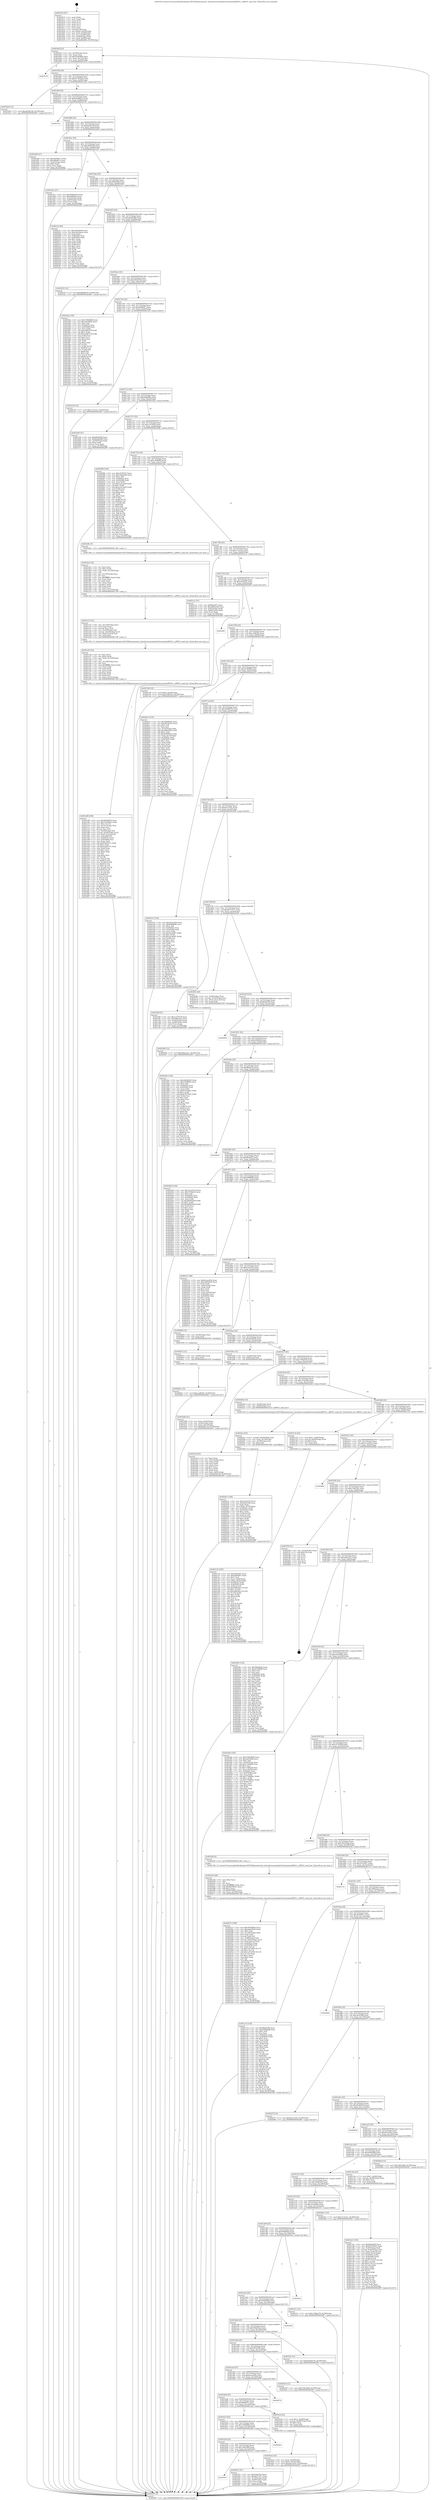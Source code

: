 digraph "0x401610" {
  label = "0x401610 (/mnt/c/Users/mathe/Desktop/tcc/POCII/binaries/extr_linuxdriversmediadvb-frontendsaf9033.c_af9033_read_ber_Final-ollvm.out::main(0))"
  labelloc = "t"
  node[shape=record]

  Entry [label="",width=0.3,height=0.3,shape=circle,fillcolor=black,style=filled]
  "0x40163f" [label="{
     0x40163f [23]\l
     | [instrs]\l
     &nbsp;&nbsp;0x40163f \<+3\>: mov -0x78(%rbp),%eax\l
     &nbsp;&nbsp;0x401642 \<+2\>: mov %eax,%ecx\l
     &nbsp;&nbsp;0x401644 \<+6\>: sub $0x82ab08f0,%ecx\l
     &nbsp;&nbsp;0x40164a \<+3\>: mov %eax,-0x7c(%rbp)\l
     &nbsp;&nbsp;0x40164d \<+3\>: mov %ecx,-0x80(%rbp)\l
     &nbsp;&nbsp;0x401650 \<+6\>: je 0000000000401b76 \<main+0x566\>\l
  }"]
  "0x401b76" [label="{
     0x401b76\l
  }", style=dashed]
  "0x401656" [label="{
     0x401656 [25]\l
     | [instrs]\l
     &nbsp;&nbsp;0x401656 \<+5\>: jmp 000000000040165b \<main+0x4b\>\l
     &nbsp;&nbsp;0x40165b \<+3\>: mov -0x7c(%rbp),%eax\l
     &nbsp;&nbsp;0x40165e \<+5\>: sub $0x83795545,%eax\l
     &nbsp;&nbsp;0x401663 \<+6\>: mov %eax,-0x84(%rbp)\l
     &nbsp;&nbsp;0x401669 \<+6\>: je 0000000000401d25 \<main+0x715\>\l
  }"]
  Exit [label="",width=0.3,height=0.3,shape=circle,fillcolor=black,style=filled,peripheries=2]
  "0x401d25" [label="{
     0x401d25 [12]\l
     | [instrs]\l
     &nbsp;&nbsp;0x401d25 \<+7\>: movl $0xa0f361dd,-0x78(%rbp)\l
     &nbsp;&nbsp;0x401d2c \<+5\>: jmp 00000000004029f7 \<main+0x13e7\>\l
  }"]
  "0x40166f" [label="{
     0x40166f [25]\l
     | [instrs]\l
     &nbsp;&nbsp;0x40166f \<+5\>: jmp 0000000000401674 \<main+0x64\>\l
     &nbsp;&nbsp;0x401674 \<+3\>: mov -0x7c(%rbp),%eax\l
     &nbsp;&nbsp;0x401677 \<+5\>: sub $0x83b48e15,%eax\l
     &nbsp;&nbsp;0x40167c \<+6\>: mov %eax,-0x88(%rbp)\l
     &nbsp;&nbsp;0x401682 \<+6\>: je 00000000004027d1 \<main+0x11c1\>\l
  }"]
  "0x4026d1" [label="{
     0x4026d1 [12]\l
     | [instrs]\l
     &nbsp;&nbsp;0x4026d1 \<+7\>: movl $0xccef8202,-0x78(%rbp)\l
     &nbsp;&nbsp;0x4026d8 \<+5\>: jmp 00000000004029f7 \<main+0x13e7\>\l
  }"]
  "0x4027d1" [label="{
     0x4027d1\l
  }", style=dashed]
  "0x401688" [label="{
     0x401688 [25]\l
     | [instrs]\l
     &nbsp;&nbsp;0x401688 \<+5\>: jmp 000000000040168d \<main+0x7d\>\l
     &nbsp;&nbsp;0x40168d \<+3\>: mov -0x7c(%rbp),%eax\l
     &nbsp;&nbsp;0x401690 \<+5\>: sub $0x8e0fc13f,%eax\l
     &nbsp;&nbsp;0x401695 \<+6\>: mov %eax,-0x8c(%rbp)\l
     &nbsp;&nbsp;0x40169b \<+6\>: je 0000000000401bb0 \<main+0x5a0\>\l
  }"]
  "0x4026c5" [label="{
     0x4026c5 [12]\l
     | [instrs]\l
     &nbsp;&nbsp;0x4026c5 \<+4\>: mov -0x68(%rbp),%rax\l
     &nbsp;&nbsp;0x4026c9 \<+3\>: mov %rax,%rdi\l
     &nbsp;&nbsp;0x4026cc \<+5\>: call 0000000000401030 \<free@plt\>\l
     | [calls]\l
     &nbsp;&nbsp;0x401030 \{1\} (unknown)\l
  }"]
  "0x401bb0" [label="{
     0x401bb0 [27]\l
     | [instrs]\l
     &nbsp;&nbsp;0x401bb0 \<+5\>: mov $0x39c90011,%eax\l
     &nbsp;&nbsp;0x401bb5 \<+5\>: mov $0x68faf87c,%ecx\l
     &nbsp;&nbsp;0x401bba \<+3\>: mov -0x2c(%rbp),%edx\l
     &nbsp;&nbsp;0x401bbd \<+3\>: cmp $0x0,%edx\l
     &nbsp;&nbsp;0x401bc0 \<+3\>: cmove %ecx,%eax\l
     &nbsp;&nbsp;0x401bc3 \<+3\>: mov %eax,-0x78(%rbp)\l
     &nbsp;&nbsp;0x401bc6 \<+5\>: jmp 00000000004029f7 \<main+0x13e7\>\l
  }"]
  "0x4016a1" [label="{
     0x4016a1 [25]\l
     | [instrs]\l
     &nbsp;&nbsp;0x4016a1 \<+5\>: jmp 00000000004016a6 \<main+0x96\>\l
     &nbsp;&nbsp;0x4016a6 \<+3\>: mov -0x7c(%rbp),%eax\l
     &nbsp;&nbsp;0x4016a9 \<+5\>: sub $0xa0f361dd,%eax\l
     &nbsp;&nbsp;0x4016ae \<+6\>: mov %eax,-0x90(%rbp)\l
     &nbsp;&nbsp;0x4016b4 \<+6\>: je 0000000000401d31 \<main+0x721\>\l
  }"]
  "0x402580" [label="{
     0x402580 [12]\l
     | [instrs]\l
     &nbsp;&nbsp;0x402580 \<+7\>: movl $0x2d6eee21,-0x78(%rbp)\l
     &nbsp;&nbsp;0x402587 \<+5\>: jmp 00000000004029f7 \<main+0x13e7\>\l
  }"]
  "0x401d31" [label="{
     0x401d31 [27]\l
     | [instrs]\l
     &nbsp;&nbsp;0x401d31 \<+5\>: mov $0x594b02e4,%eax\l
     &nbsp;&nbsp;0x401d36 \<+5\>: mov $0xfc894fe4,%ecx\l
     &nbsp;&nbsp;0x401d3b \<+3\>: mov -0x5c(%rbp),%edx\l
     &nbsp;&nbsp;0x401d3e \<+3\>: cmp -0x58(%rbp),%edx\l
     &nbsp;&nbsp;0x401d41 \<+3\>: cmovl %ecx,%eax\l
     &nbsp;&nbsp;0x401d44 \<+3\>: mov %eax,-0x78(%rbp)\l
     &nbsp;&nbsp;0x401d47 \<+5\>: jmp 00000000004029f7 \<main+0x13e7\>\l
  }"]
  "0x4016ba" [label="{
     0x4016ba [25]\l
     | [instrs]\l
     &nbsp;&nbsp;0x4016ba \<+5\>: jmp 00000000004016bf \<main+0xaf\>\l
     &nbsp;&nbsp;0x4016bf \<+3\>: mov -0x7c(%rbp),%eax\l
     &nbsp;&nbsp;0x4016c2 \<+5\>: sub $0xa690a360,%eax\l
     &nbsp;&nbsp;0x4016c7 \<+6\>: mov %eax,-0x94(%rbp)\l
     &nbsp;&nbsp;0x4016cd \<+6\>: je 00000000004021fc \<main+0xbec\>\l
  }"]
  "0x401b51" [label="{
     0x401b51\l
  }", style=dashed]
  "0x4021fc" [label="{
     0x4021fc [83]\l
     | [instrs]\l
     &nbsp;&nbsp;0x4021fc \<+5\>: mov $0x59395846,%eax\l
     &nbsp;&nbsp;0x402201 \<+5\>: mov $0x34d19eeb,%ecx\l
     &nbsp;&nbsp;0x402206 \<+2\>: xor %edx,%edx\l
     &nbsp;&nbsp;0x402208 \<+7\>: mov 0x40505c,%esi\l
     &nbsp;&nbsp;0x40220f \<+7\>: mov 0x405060,%edi\l
     &nbsp;&nbsp;0x402216 \<+3\>: sub $0x1,%edx\l
     &nbsp;&nbsp;0x402219 \<+3\>: mov %esi,%r8d\l
     &nbsp;&nbsp;0x40221c \<+3\>: add %edx,%r8d\l
     &nbsp;&nbsp;0x40221f \<+4\>: imul %r8d,%esi\l
     &nbsp;&nbsp;0x402223 \<+3\>: and $0x1,%esi\l
     &nbsp;&nbsp;0x402226 \<+3\>: cmp $0x0,%esi\l
     &nbsp;&nbsp;0x402229 \<+4\>: sete %r9b\l
     &nbsp;&nbsp;0x40222d \<+3\>: cmp $0xa,%edi\l
     &nbsp;&nbsp;0x402230 \<+4\>: setl %r10b\l
     &nbsp;&nbsp;0x402234 \<+3\>: mov %r9b,%r11b\l
     &nbsp;&nbsp;0x402237 \<+3\>: and %r10b,%r11b\l
     &nbsp;&nbsp;0x40223a \<+3\>: xor %r10b,%r9b\l
     &nbsp;&nbsp;0x40223d \<+3\>: or %r9b,%r11b\l
     &nbsp;&nbsp;0x402240 \<+4\>: test $0x1,%r11b\l
     &nbsp;&nbsp;0x402244 \<+3\>: cmovne %ecx,%eax\l
     &nbsp;&nbsp;0x402247 \<+3\>: mov %eax,-0x78(%rbp)\l
     &nbsp;&nbsp;0x40224a \<+5\>: jmp 00000000004029f7 \<main+0x13e7\>\l
  }"]
  "0x4016d3" [label="{
     0x4016d3 [25]\l
     | [instrs]\l
     &nbsp;&nbsp;0x4016d3 \<+5\>: jmp 00000000004016d8 \<main+0xc8\>\l
     &nbsp;&nbsp;0x4016d8 \<+3\>: mov -0x7c(%rbp),%eax\l
     &nbsp;&nbsp;0x4016db \<+5\>: sub $0xaba45040,%eax\l
     &nbsp;&nbsp;0x4016e0 \<+6\>: mov %eax,-0x98(%rbp)\l
     &nbsp;&nbsp;0x4016e6 \<+6\>: je 0000000000402325 \<main+0xd15\>\l
  }"]
  "0x402551" [label="{
     0x402551 [27]\l
     | [instrs]\l
     &nbsp;&nbsp;0x402551 \<+5\>: mov $0xb3ae7b2,%eax\l
     &nbsp;&nbsp;0x402556 \<+5\>: mov $0xdf371071,%ecx\l
     &nbsp;&nbsp;0x40255b \<+3\>: mov -0x74(%rbp),%edx\l
     &nbsp;&nbsp;0x40255e \<+3\>: cmp -0x48(%rbp),%edx\l
     &nbsp;&nbsp;0x402561 \<+3\>: cmovl %ecx,%eax\l
     &nbsp;&nbsp;0x402564 \<+3\>: mov %eax,-0x78(%rbp)\l
     &nbsp;&nbsp;0x402567 \<+5\>: jmp 00000000004029f7 \<main+0x13e7\>\l
  }"]
  "0x402325" [label="{
     0x402325 [12]\l
     | [instrs]\l
     &nbsp;&nbsp;0x402325 \<+7\>: movl $0xdb96f47b,-0x78(%rbp)\l
     &nbsp;&nbsp;0x40232c \<+5\>: jmp 00000000004029f7 \<main+0x13e7\>\l
  }"]
  "0x4016ec" [label="{
     0x4016ec [25]\l
     | [instrs]\l
     &nbsp;&nbsp;0x4016ec \<+5\>: jmp 00000000004016f1 \<main+0xe1\>\l
     &nbsp;&nbsp;0x4016f1 \<+3\>: mov -0x7c(%rbp),%eax\l
     &nbsp;&nbsp;0x4016f4 \<+5\>: sub $0xb3830156,%eax\l
     &nbsp;&nbsp;0x4016f9 \<+6\>: mov %eax,-0x9c(%rbp)\l
     &nbsp;&nbsp;0x4016ff \<+6\>: je 0000000000401f4a \<main+0x93a\>\l
  }"]
  "0x401b38" [label="{
     0x401b38 [25]\l
     | [instrs]\l
     &nbsp;&nbsp;0x401b38 \<+5\>: jmp 0000000000401b3d \<main+0x52d\>\l
     &nbsp;&nbsp;0x401b3d \<+3\>: mov -0x7c(%rbp),%eax\l
     &nbsp;&nbsp;0x401b40 \<+5\>: sub $0x7d616dbf,%eax\l
     &nbsp;&nbsp;0x401b45 \<+6\>: mov %eax,-0x14c(%rbp)\l
     &nbsp;&nbsp;0x401b4b \<+6\>: je 0000000000402551 \<main+0xf41\>\l
  }"]
  "0x401f4a" [label="{
     0x401f4a [144]\l
     | [instrs]\l
     &nbsp;&nbsp;0x401f4a \<+5\>: mov $0x7409d690,%eax\l
     &nbsp;&nbsp;0x401f4f \<+5\>: mov $0x2de50bf4,%ecx\l
     &nbsp;&nbsp;0x401f54 \<+2\>: mov $0x1,%dl\l
     &nbsp;&nbsp;0x401f56 \<+7\>: mov 0x40505c,%esi\l
     &nbsp;&nbsp;0x401f5d \<+7\>: mov 0x405060,%edi\l
     &nbsp;&nbsp;0x401f64 \<+3\>: mov %esi,%r8d\l
     &nbsp;&nbsp;0x401f67 \<+7\>: sub $0xc486375f,%r8d\l
     &nbsp;&nbsp;0x401f6e \<+4\>: sub $0x1,%r8d\l
     &nbsp;&nbsp;0x401f72 \<+7\>: add $0xc486375f,%r8d\l
     &nbsp;&nbsp;0x401f79 \<+4\>: imul %r8d,%esi\l
     &nbsp;&nbsp;0x401f7d \<+3\>: and $0x1,%esi\l
     &nbsp;&nbsp;0x401f80 \<+3\>: cmp $0x0,%esi\l
     &nbsp;&nbsp;0x401f83 \<+4\>: sete %r9b\l
     &nbsp;&nbsp;0x401f87 \<+3\>: cmp $0xa,%edi\l
     &nbsp;&nbsp;0x401f8a \<+4\>: setl %r10b\l
     &nbsp;&nbsp;0x401f8e \<+3\>: mov %r9b,%r11b\l
     &nbsp;&nbsp;0x401f91 \<+4\>: xor $0xff,%r11b\l
     &nbsp;&nbsp;0x401f95 \<+3\>: mov %r10b,%bl\l
     &nbsp;&nbsp;0x401f98 \<+3\>: xor $0xff,%bl\l
     &nbsp;&nbsp;0x401f9b \<+3\>: xor $0x1,%dl\l
     &nbsp;&nbsp;0x401f9e \<+3\>: mov %r11b,%r14b\l
     &nbsp;&nbsp;0x401fa1 \<+4\>: and $0xff,%r14b\l
     &nbsp;&nbsp;0x401fa5 \<+3\>: and %dl,%r9b\l
     &nbsp;&nbsp;0x401fa8 \<+3\>: mov %bl,%r15b\l
     &nbsp;&nbsp;0x401fab \<+4\>: and $0xff,%r15b\l
     &nbsp;&nbsp;0x401faf \<+3\>: and %dl,%r10b\l
     &nbsp;&nbsp;0x401fb2 \<+3\>: or %r9b,%r14b\l
     &nbsp;&nbsp;0x401fb5 \<+3\>: or %r10b,%r15b\l
     &nbsp;&nbsp;0x401fb8 \<+3\>: xor %r15b,%r14b\l
     &nbsp;&nbsp;0x401fbb \<+3\>: or %bl,%r11b\l
     &nbsp;&nbsp;0x401fbe \<+4\>: xor $0xff,%r11b\l
     &nbsp;&nbsp;0x401fc2 \<+3\>: or $0x1,%dl\l
     &nbsp;&nbsp;0x401fc5 \<+3\>: and %dl,%r11b\l
     &nbsp;&nbsp;0x401fc8 \<+3\>: or %r11b,%r14b\l
     &nbsp;&nbsp;0x401fcb \<+4\>: test $0x1,%r14b\l
     &nbsp;&nbsp;0x401fcf \<+3\>: cmovne %ecx,%eax\l
     &nbsp;&nbsp;0x401fd2 \<+3\>: mov %eax,-0x78(%rbp)\l
     &nbsp;&nbsp;0x401fd5 \<+5\>: jmp 00000000004029f7 \<main+0x13e7\>\l
  }"]
  "0x401705" [label="{
     0x401705 [25]\l
     | [instrs]\l
     &nbsp;&nbsp;0x401705 \<+5\>: jmp 000000000040170a \<main+0xfa\>\l
     &nbsp;&nbsp;0x40170a \<+3\>: mov -0x7c(%rbp),%eax\l
     &nbsp;&nbsp;0x40170d \<+5\>: sub $0xb4f94fd7,%eax\l
     &nbsp;&nbsp;0x401712 \<+6\>: mov %eax,-0xa0(%rbp)\l
     &nbsp;&nbsp;0x401718 \<+6\>: je 00000000004021d5 \<main+0xbc5\>\l
  }"]
  "0x4028dc" [label="{
     0x4028dc\l
  }", style=dashed]
  "0x4021d5" [label="{
     0x4021d5 [12]\l
     | [instrs]\l
     &nbsp;&nbsp;0x4021d5 \<+7\>: movl $0xc7c3c3cc,-0x78(%rbp)\l
     &nbsp;&nbsp;0x4021dc \<+5\>: jmp 00000000004029f7 \<main+0x13e7\>\l
  }"]
  "0x40171e" [label="{
     0x40171e [25]\l
     | [instrs]\l
     &nbsp;&nbsp;0x40171e \<+5\>: jmp 0000000000401723 \<main+0x113\>\l
     &nbsp;&nbsp;0x401723 \<+3\>: mov -0x7c(%rbp),%eax\l
     &nbsp;&nbsp;0x401726 \<+5\>: sub $0xbd66df6e,%eax\l
     &nbsp;&nbsp;0x40172b \<+6\>: mov %eax,-0xa4(%rbp)\l
     &nbsp;&nbsp;0x401731 \<+6\>: je 0000000000401b5b \<main+0x54b\>\l
  }"]
  "0x4024e1" [label="{
     0x4024e1 [100]\l
     | [instrs]\l
     &nbsp;&nbsp;0x4024e1 \<+5\>: mov $0x21ecb51d,%esi\l
     &nbsp;&nbsp;0x4024e6 \<+5\>: mov $0x5f55e3f4,%ecx\l
     &nbsp;&nbsp;0x4024eb \<+2\>: xor %edx,%edx\l
     &nbsp;&nbsp;0x4024ed \<+7\>: movl $0x0,-0x74(%rbp)\l
     &nbsp;&nbsp;0x4024f4 \<+8\>: mov 0x40505c,%r8d\l
     &nbsp;&nbsp;0x4024fc \<+8\>: mov 0x405060,%r9d\l
     &nbsp;&nbsp;0x402504 \<+3\>: sub $0x1,%edx\l
     &nbsp;&nbsp;0x402507 \<+3\>: mov %r8d,%r10d\l
     &nbsp;&nbsp;0x40250a \<+3\>: add %edx,%r10d\l
     &nbsp;&nbsp;0x40250d \<+4\>: imul %r10d,%r8d\l
     &nbsp;&nbsp;0x402511 \<+4\>: and $0x1,%r8d\l
     &nbsp;&nbsp;0x402515 \<+4\>: cmp $0x0,%r8d\l
     &nbsp;&nbsp;0x402519 \<+4\>: sete %r11b\l
     &nbsp;&nbsp;0x40251d \<+4\>: cmp $0xa,%r9d\l
     &nbsp;&nbsp;0x402521 \<+3\>: setl %bl\l
     &nbsp;&nbsp;0x402524 \<+3\>: mov %r11b,%r14b\l
     &nbsp;&nbsp;0x402527 \<+3\>: and %bl,%r14b\l
     &nbsp;&nbsp;0x40252a \<+3\>: xor %bl,%r11b\l
     &nbsp;&nbsp;0x40252d \<+3\>: or %r11b,%r14b\l
     &nbsp;&nbsp;0x402530 \<+4\>: test $0x1,%r14b\l
     &nbsp;&nbsp;0x402534 \<+3\>: cmovne %ecx,%esi\l
     &nbsp;&nbsp;0x402537 \<+3\>: mov %esi,-0x78(%rbp)\l
     &nbsp;&nbsp;0x40253a \<+6\>: mov %eax,-0x164(%rbp)\l
     &nbsp;&nbsp;0x402540 \<+5\>: jmp 00000000004029f7 \<main+0x13e7\>\l
  }"]
  "0x401b5b" [label="{
     0x401b5b [27]\l
     | [instrs]\l
     &nbsp;&nbsp;0x401b5b \<+5\>: mov $0xb6d4290,%eax\l
     &nbsp;&nbsp;0x401b60 \<+5\>: mov $0x82ab08f0,%ecx\l
     &nbsp;&nbsp;0x401b65 \<+3\>: mov -0x30(%rbp),%edx\l
     &nbsp;&nbsp;0x401b68 \<+3\>: cmp $0x2,%edx\l
     &nbsp;&nbsp;0x401b6b \<+3\>: cmovne %ecx,%eax\l
     &nbsp;&nbsp;0x401b6e \<+3\>: mov %eax,-0x78(%rbp)\l
     &nbsp;&nbsp;0x401b71 \<+5\>: jmp 00000000004029f7 \<main+0x13e7\>\l
  }"]
  "0x401737" [label="{
     0x401737 [25]\l
     | [instrs]\l
     &nbsp;&nbsp;0x401737 \<+5\>: jmp 000000000040173c \<main+0x12c\>\l
     &nbsp;&nbsp;0x40173c \<+3\>: mov -0x7c(%rbp),%eax\l
     &nbsp;&nbsp;0x40173f \<+5\>: sub $0xc1d79cf0,%eax\l
     &nbsp;&nbsp;0x401744 \<+6\>: mov %eax,-0xa8(%rbp)\l
     &nbsp;&nbsp;0x40174a \<+6\>: je 000000000040208b \<main+0xa7b\>\l
  }"]
  "0x4029f7" [label="{
     0x4029f7 [5]\l
     | [instrs]\l
     &nbsp;&nbsp;0x4029f7 \<+5\>: jmp 000000000040163f \<main+0x2f\>\l
  }"]
  "0x401610" [label="{
     0x401610 [47]\l
     | [instrs]\l
     &nbsp;&nbsp;0x401610 \<+1\>: push %rbp\l
     &nbsp;&nbsp;0x401611 \<+3\>: mov %rsp,%rbp\l
     &nbsp;&nbsp;0x401614 \<+2\>: push %r15\l
     &nbsp;&nbsp;0x401616 \<+2\>: push %r14\l
     &nbsp;&nbsp;0x401618 \<+2\>: push %r13\l
     &nbsp;&nbsp;0x40161a \<+2\>: push %r12\l
     &nbsp;&nbsp;0x40161c \<+1\>: push %rbx\l
     &nbsp;&nbsp;0x40161d \<+7\>: sub $0x158,%rsp\l
     &nbsp;&nbsp;0x401624 \<+7\>: movl $0x0,-0x34(%rbp)\l
     &nbsp;&nbsp;0x40162b \<+3\>: mov %edi,-0x38(%rbp)\l
     &nbsp;&nbsp;0x40162e \<+4\>: mov %rsi,-0x40(%rbp)\l
     &nbsp;&nbsp;0x401632 \<+3\>: mov -0x38(%rbp),%edi\l
     &nbsp;&nbsp;0x401635 \<+3\>: mov %edi,-0x30(%rbp)\l
     &nbsp;&nbsp;0x401638 \<+7\>: movl $0xbd66df6e,-0x78(%rbp)\l
  }"]
  "0x4024ca" [label="{
     0x4024ca [23]\l
     | [instrs]\l
     &nbsp;&nbsp;0x4024ca \<+10\>: movabs $0x4030b6,%rdi\l
     &nbsp;&nbsp;0x4024d4 \<+3\>: mov %eax,-0x70(%rbp)\l
     &nbsp;&nbsp;0x4024d7 \<+3\>: mov -0x70(%rbp),%esi\l
     &nbsp;&nbsp;0x4024da \<+2\>: mov $0x0,%al\l
     &nbsp;&nbsp;0x4024dc \<+5\>: call 0000000000401040 \<printf@plt\>\l
     | [calls]\l
     &nbsp;&nbsp;0x401040 \{1\} (unknown)\l
  }"]
  "0x40208b" [label="{
     0x40208b [144]\l
     | [instrs]\l
     &nbsp;&nbsp;0x40208b \<+5\>: mov $0xc8cf55d7,%eax\l
     &nbsp;&nbsp;0x402090 \<+5\>: mov $0x1a0ba440,%ecx\l
     &nbsp;&nbsp;0x402095 \<+2\>: mov $0x1,%dl\l
     &nbsp;&nbsp;0x402097 \<+7\>: mov 0x40505c,%esi\l
     &nbsp;&nbsp;0x40209e \<+7\>: mov 0x405060,%edi\l
     &nbsp;&nbsp;0x4020a5 \<+3\>: mov %esi,%r8d\l
     &nbsp;&nbsp;0x4020a8 \<+7\>: sub $0x2c41aa50,%r8d\l
     &nbsp;&nbsp;0x4020af \<+4\>: sub $0x1,%r8d\l
     &nbsp;&nbsp;0x4020b3 \<+7\>: add $0x2c41aa50,%r8d\l
     &nbsp;&nbsp;0x4020ba \<+4\>: imul %r8d,%esi\l
     &nbsp;&nbsp;0x4020be \<+3\>: and $0x1,%esi\l
     &nbsp;&nbsp;0x4020c1 \<+3\>: cmp $0x0,%esi\l
     &nbsp;&nbsp;0x4020c4 \<+4\>: sete %r9b\l
     &nbsp;&nbsp;0x4020c8 \<+3\>: cmp $0xa,%edi\l
     &nbsp;&nbsp;0x4020cb \<+4\>: setl %r10b\l
     &nbsp;&nbsp;0x4020cf \<+3\>: mov %r9b,%r11b\l
     &nbsp;&nbsp;0x4020d2 \<+4\>: xor $0xff,%r11b\l
     &nbsp;&nbsp;0x4020d6 \<+3\>: mov %r10b,%bl\l
     &nbsp;&nbsp;0x4020d9 \<+3\>: xor $0xff,%bl\l
     &nbsp;&nbsp;0x4020dc \<+3\>: xor $0x0,%dl\l
     &nbsp;&nbsp;0x4020df \<+3\>: mov %r11b,%r14b\l
     &nbsp;&nbsp;0x4020e2 \<+4\>: and $0x0,%r14b\l
     &nbsp;&nbsp;0x4020e6 \<+3\>: and %dl,%r9b\l
     &nbsp;&nbsp;0x4020e9 \<+3\>: mov %bl,%r15b\l
     &nbsp;&nbsp;0x4020ec \<+4\>: and $0x0,%r15b\l
     &nbsp;&nbsp;0x4020f0 \<+3\>: and %dl,%r10b\l
     &nbsp;&nbsp;0x4020f3 \<+3\>: or %r9b,%r14b\l
     &nbsp;&nbsp;0x4020f6 \<+3\>: or %r10b,%r15b\l
     &nbsp;&nbsp;0x4020f9 \<+3\>: xor %r15b,%r14b\l
     &nbsp;&nbsp;0x4020fc \<+3\>: or %bl,%r11b\l
     &nbsp;&nbsp;0x4020ff \<+4\>: xor $0xff,%r11b\l
     &nbsp;&nbsp;0x402103 \<+3\>: or $0x0,%dl\l
     &nbsp;&nbsp;0x402106 \<+3\>: and %dl,%r11b\l
     &nbsp;&nbsp;0x402109 \<+3\>: or %r11b,%r14b\l
     &nbsp;&nbsp;0x40210c \<+4\>: test $0x1,%r14b\l
     &nbsp;&nbsp;0x402110 \<+3\>: cmovne %ecx,%eax\l
     &nbsp;&nbsp;0x402113 \<+3\>: mov %eax,-0x78(%rbp)\l
     &nbsp;&nbsp;0x402116 \<+5\>: jmp 00000000004029f7 \<main+0x13e7\>\l
  }"]
  "0x401750" [label="{
     0x401750 [25]\l
     | [instrs]\l
     &nbsp;&nbsp;0x401750 \<+5\>: jmp 0000000000401755 \<main+0x145\>\l
     &nbsp;&nbsp;0x401755 \<+3\>: mov -0x7c(%rbp),%eax\l
     &nbsp;&nbsp;0x401758 \<+5\>: sub $0xc3bd99f3,%eax\l
     &nbsp;&nbsp;0x40175d \<+6\>: mov %eax,-0xac(%rbp)\l
     &nbsp;&nbsp;0x401763 \<+6\>: je 0000000000401ddc \<main+0x7cc\>\l
  }"]
  "0x40227c" [label="{
     0x40227c [169]\l
     | [instrs]\l
     &nbsp;&nbsp;0x40227c \<+5\>: mov $0x59395846,%ecx\l
     &nbsp;&nbsp;0x402281 \<+5\>: mov $0xaba45040,%edx\l
     &nbsp;&nbsp;0x402286 \<+3\>: mov $0x1,%sil\l
     &nbsp;&nbsp;0x402289 \<+6\>: mov -0x160(%rbp),%edi\l
     &nbsp;&nbsp;0x40228f \<+3\>: imul %eax,%edi\l
     &nbsp;&nbsp;0x402292 \<+3\>: movslq %edi,%r8\l
     &nbsp;&nbsp;0x402295 \<+4\>: mov -0x68(%rbp),%r9\l
     &nbsp;&nbsp;0x402299 \<+4\>: movslq -0x6c(%rbp),%r10\l
     &nbsp;&nbsp;0x40229d \<+4\>: mov %r8,(%r9,%r10,8)\l
     &nbsp;&nbsp;0x4022a1 \<+7\>: mov 0x40505c,%eax\l
     &nbsp;&nbsp;0x4022a8 \<+7\>: mov 0x405060,%edi\l
     &nbsp;&nbsp;0x4022af \<+3\>: mov %eax,%r11d\l
     &nbsp;&nbsp;0x4022b2 \<+7\>: sub $0x1a57a920,%r11d\l
     &nbsp;&nbsp;0x4022b9 \<+4\>: sub $0x1,%r11d\l
     &nbsp;&nbsp;0x4022bd \<+7\>: add $0x1a57a920,%r11d\l
     &nbsp;&nbsp;0x4022c4 \<+4\>: imul %r11d,%eax\l
     &nbsp;&nbsp;0x4022c8 \<+3\>: and $0x1,%eax\l
     &nbsp;&nbsp;0x4022cb \<+3\>: cmp $0x0,%eax\l
     &nbsp;&nbsp;0x4022ce \<+3\>: sete %bl\l
     &nbsp;&nbsp;0x4022d1 \<+3\>: cmp $0xa,%edi\l
     &nbsp;&nbsp;0x4022d4 \<+4\>: setl %r14b\l
     &nbsp;&nbsp;0x4022d8 \<+3\>: mov %bl,%r15b\l
     &nbsp;&nbsp;0x4022db \<+4\>: xor $0xff,%r15b\l
     &nbsp;&nbsp;0x4022df \<+3\>: mov %r14b,%r12b\l
     &nbsp;&nbsp;0x4022e2 \<+4\>: xor $0xff,%r12b\l
     &nbsp;&nbsp;0x4022e6 \<+4\>: xor $0x1,%sil\l
     &nbsp;&nbsp;0x4022ea \<+3\>: mov %r15b,%r13b\l
     &nbsp;&nbsp;0x4022ed \<+4\>: and $0xff,%r13b\l
     &nbsp;&nbsp;0x4022f1 \<+3\>: and %sil,%bl\l
     &nbsp;&nbsp;0x4022f4 \<+3\>: mov %r12b,%al\l
     &nbsp;&nbsp;0x4022f7 \<+2\>: and $0xff,%al\l
     &nbsp;&nbsp;0x4022f9 \<+3\>: and %sil,%r14b\l
     &nbsp;&nbsp;0x4022fc \<+3\>: or %bl,%r13b\l
     &nbsp;&nbsp;0x4022ff \<+3\>: or %r14b,%al\l
     &nbsp;&nbsp;0x402302 \<+3\>: xor %al,%r13b\l
     &nbsp;&nbsp;0x402305 \<+3\>: or %r12b,%r15b\l
     &nbsp;&nbsp;0x402308 \<+4\>: xor $0xff,%r15b\l
     &nbsp;&nbsp;0x40230c \<+4\>: or $0x1,%sil\l
     &nbsp;&nbsp;0x402310 \<+3\>: and %sil,%r15b\l
     &nbsp;&nbsp;0x402313 \<+3\>: or %r15b,%r13b\l
     &nbsp;&nbsp;0x402316 \<+4\>: test $0x1,%r13b\l
     &nbsp;&nbsp;0x40231a \<+3\>: cmovne %edx,%ecx\l
     &nbsp;&nbsp;0x40231d \<+3\>: mov %ecx,-0x78(%rbp)\l
     &nbsp;&nbsp;0x402320 \<+5\>: jmp 00000000004029f7 \<main+0x13e7\>\l
  }"]
  "0x401ddc" [label="{
     0x401ddc [5]\l
     | [instrs]\l
     &nbsp;&nbsp;0x401ddc \<+5\>: call 0000000000401160 \<next_i\>\l
     | [calls]\l
     &nbsp;&nbsp;0x401160 \{1\} (/mnt/c/Users/mathe/Desktop/tcc/POCII/binaries/extr_linuxdriversmediadvb-frontendsaf9033.c_af9033_read_ber_Final-ollvm.out::next_i)\l
  }"]
  "0x401769" [label="{
     0x401769 [25]\l
     | [instrs]\l
     &nbsp;&nbsp;0x401769 \<+5\>: jmp 000000000040176e \<main+0x15e\>\l
     &nbsp;&nbsp;0x40176e \<+3\>: mov -0x7c(%rbp),%eax\l
     &nbsp;&nbsp;0x401771 \<+5\>: sub $0xc7c3c3cc,%eax\l
     &nbsp;&nbsp;0x401776 \<+6\>: mov %eax,-0xb0(%rbp)\l
     &nbsp;&nbsp;0x40177c \<+6\>: je 00000000004021e1 \<main+0xbd1\>\l
  }"]
  "0x402254" [label="{
     0x402254 [40]\l
     | [instrs]\l
     &nbsp;&nbsp;0x402254 \<+5\>: mov $0x2,%ecx\l
     &nbsp;&nbsp;0x402259 \<+1\>: cltd\l
     &nbsp;&nbsp;0x40225a \<+2\>: idiv %ecx\l
     &nbsp;&nbsp;0x40225c \<+6\>: imul $0xfffffffe,%edx,%ecx\l
     &nbsp;&nbsp;0x402262 \<+6\>: add $0x8816981c,%ecx\l
     &nbsp;&nbsp;0x402268 \<+3\>: add $0x1,%ecx\l
     &nbsp;&nbsp;0x40226b \<+6\>: sub $0x8816981c,%ecx\l
     &nbsp;&nbsp;0x402271 \<+6\>: mov %ecx,-0x160(%rbp)\l
     &nbsp;&nbsp;0x402277 \<+5\>: call 0000000000401160 \<next_i\>\l
     | [calls]\l
     &nbsp;&nbsp;0x401160 \{1\} (/mnt/c/Users/mathe/Desktop/tcc/POCII/binaries/extr_linuxdriversmediadvb-frontendsaf9033.c_af9033_read_ber_Final-ollvm.out::next_i)\l
  }"]
  "0x4021e1" [label="{
     0x4021e1 [27]\l
     | [instrs]\l
     &nbsp;&nbsp;0x4021e1 \<+5\>: mov $0xfffe4907,%eax\l
     &nbsp;&nbsp;0x4021e6 \<+5\>: mov $0xa690a360,%ecx\l
     &nbsp;&nbsp;0x4021eb \<+3\>: mov -0x6c(%rbp),%edx\l
     &nbsp;&nbsp;0x4021ee \<+3\>: cmp -0x60(%rbp),%edx\l
     &nbsp;&nbsp;0x4021f1 \<+3\>: cmovl %ecx,%eax\l
     &nbsp;&nbsp;0x4021f4 \<+3\>: mov %eax,-0x78(%rbp)\l
     &nbsp;&nbsp;0x4021f7 \<+5\>: jmp 00000000004029f7 \<main+0x13e7\>\l
  }"]
  "0x401782" [label="{
     0x401782 [25]\l
     | [instrs]\l
     &nbsp;&nbsp;0x401782 \<+5\>: jmp 0000000000401787 \<main+0x177\>\l
     &nbsp;&nbsp;0x401787 \<+3\>: mov -0x7c(%rbp),%eax\l
     &nbsp;&nbsp;0x40178a \<+5\>: sub $0xc8cf55d7,%eax\l
     &nbsp;&nbsp;0x40178f \<+6\>: mov %eax,-0xb4(%rbp)\l
     &nbsp;&nbsp;0x401795 \<+6\>: je 00000000004028f5 \<main+0x12e5\>\l
  }"]
  "0x402132" [label="{
     0x402132 [163]\l
     | [instrs]\l
     &nbsp;&nbsp;0x402132 \<+5\>: mov $0xc8cf55d7,%ecx\l
     &nbsp;&nbsp;0x402137 \<+5\>: mov $0xb4f94fd7,%edx\l
     &nbsp;&nbsp;0x40213c \<+3\>: mov $0x1,%sil\l
     &nbsp;&nbsp;0x40213f \<+4\>: mov %rax,-0x68(%rbp)\l
     &nbsp;&nbsp;0x402143 \<+7\>: movl $0x0,-0x6c(%rbp)\l
     &nbsp;&nbsp;0x40214a \<+8\>: mov 0x40505c,%r8d\l
     &nbsp;&nbsp;0x402152 \<+8\>: mov 0x405060,%r9d\l
     &nbsp;&nbsp;0x40215a \<+3\>: mov %r8d,%r10d\l
     &nbsp;&nbsp;0x40215d \<+7\>: add $0xe98428c3,%r10d\l
     &nbsp;&nbsp;0x402164 \<+4\>: sub $0x1,%r10d\l
     &nbsp;&nbsp;0x402168 \<+7\>: sub $0xe98428c3,%r10d\l
     &nbsp;&nbsp;0x40216f \<+4\>: imul %r10d,%r8d\l
     &nbsp;&nbsp;0x402173 \<+4\>: and $0x1,%r8d\l
     &nbsp;&nbsp;0x402177 \<+4\>: cmp $0x0,%r8d\l
     &nbsp;&nbsp;0x40217b \<+4\>: sete %r11b\l
     &nbsp;&nbsp;0x40217f \<+4\>: cmp $0xa,%r9d\l
     &nbsp;&nbsp;0x402183 \<+3\>: setl %bl\l
     &nbsp;&nbsp;0x402186 \<+3\>: mov %r11b,%r14b\l
     &nbsp;&nbsp;0x402189 \<+4\>: xor $0xff,%r14b\l
     &nbsp;&nbsp;0x40218d \<+3\>: mov %bl,%r15b\l
     &nbsp;&nbsp;0x402190 \<+4\>: xor $0xff,%r15b\l
     &nbsp;&nbsp;0x402194 \<+4\>: xor $0x1,%sil\l
     &nbsp;&nbsp;0x402198 \<+3\>: mov %r14b,%r12b\l
     &nbsp;&nbsp;0x40219b \<+4\>: and $0xff,%r12b\l
     &nbsp;&nbsp;0x40219f \<+3\>: and %sil,%r11b\l
     &nbsp;&nbsp;0x4021a2 \<+3\>: mov %r15b,%r13b\l
     &nbsp;&nbsp;0x4021a5 \<+4\>: and $0xff,%r13b\l
     &nbsp;&nbsp;0x4021a9 \<+3\>: and %sil,%bl\l
     &nbsp;&nbsp;0x4021ac \<+3\>: or %r11b,%r12b\l
     &nbsp;&nbsp;0x4021af \<+3\>: or %bl,%r13b\l
     &nbsp;&nbsp;0x4021b2 \<+3\>: xor %r13b,%r12b\l
     &nbsp;&nbsp;0x4021b5 \<+3\>: or %r15b,%r14b\l
     &nbsp;&nbsp;0x4021b8 \<+4\>: xor $0xff,%r14b\l
     &nbsp;&nbsp;0x4021bc \<+4\>: or $0x1,%sil\l
     &nbsp;&nbsp;0x4021c0 \<+3\>: and %sil,%r14b\l
     &nbsp;&nbsp;0x4021c3 \<+3\>: or %r14b,%r12b\l
     &nbsp;&nbsp;0x4021c6 \<+4\>: test $0x1,%r12b\l
     &nbsp;&nbsp;0x4021ca \<+3\>: cmovne %edx,%ecx\l
     &nbsp;&nbsp;0x4021cd \<+3\>: mov %ecx,-0x78(%rbp)\l
     &nbsp;&nbsp;0x4021d0 \<+5\>: jmp 00000000004029f7 \<main+0x13e7\>\l
  }"]
  "0x4028f5" [label="{
     0x4028f5\l
  }", style=dashed]
  "0x40179b" [label="{
     0x40179b [25]\l
     | [instrs]\l
     &nbsp;&nbsp;0x40179b \<+5\>: jmp 00000000004017a0 \<main+0x190\>\l
     &nbsp;&nbsp;0x4017a0 \<+3\>: mov -0x7c(%rbp),%eax\l
     &nbsp;&nbsp;0x4017a3 \<+5\>: sub $0xccef8202,%eax\l
     &nbsp;&nbsp;0x4017a8 \<+6\>: mov %eax,-0xb8(%rbp)\l
     &nbsp;&nbsp;0x4017ae \<+6\>: je 00000000004027dd \<main+0x11cd\>\l
  }"]
  "0x401e69" [label="{
     0x401e69 [168]\l
     | [instrs]\l
     &nbsp;&nbsp;0x401e69 \<+5\>: mov $0x40e8b819,%ecx\l
     &nbsp;&nbsp;0x401e6e \<+5\>: mov $0x54c0d44a,%edx\l
     &nbsp;&nbsp;0x401e73 \<+3\>: mov $0x1,%r11b\l
     &nbsp;&nbsp;0x401e76 \<+6\>: mov -0x15c(%rbp),%esi\l
     &nbsp;&nbsp;0x401e7c \<+3\>: imul %eax,%esi\l
     &nbsp;&nbsp;0x401e7f \<+3\>: movslq %esi,%r8\l
     &nbsp;&nbsp;0x401e82 \<+4\>: mov -0x50(%rbp),%r9\l
     &nbsp;&nbsp;0x401e86 \<+4\>: movslq -0x54(%rbp),%r10\l
     &nbsp;&nbsp;0x401e8a \<+4\>: mov (%r9,%r10,8),%r9\l
     &nbsp;&nbsp;0x401e8e \<+4\>: mov %r8,0x8(%r9)\l
     &nbsp;&nbsp;0x401e92 \<+7\>: mov 0x40505c,%eax\l
     &nbsp;&nbsp;0x401e99 \<+7\>: mov 0x405060,%esi\l
     &nbsp;&nbsp;0x401ea0 \<+2\>: mov %eax,%edi\l
     &nbsp;&nbsp;0x401ea2 \<+6\>: add $0xb5ad2151,%edi\l
     &nbsp;&nbsp;0x401ea8 \<+3\>: sub $0x1,%edi\l
     &nbsp;&nbsp;0x401eab \<+6\>: sub $0xb5ad2151,%edi\l
     &nbsp;&nbsp;0x401eb1 \<+3\>: imul %edi,%eax\l
     &nbsp;&nbsp;0x401eb4 \<+3\>: and $0x1,%eax\l
     &nbsp;&nbsp;0x401eb7 \<+3\>: cmp $0x0,%eax\l
     &nbsp;&nbsp;0x401eba \<+3\>: sete %bl\l
     &nbsp;&nbsp;0x401ebd \<+3\>: cmp $0xa,%esi\l
     &nbsp;&nbsp;0x401ec0 \<+4\>: setl %r14b\l
     &nbsp;&nbsp;0x401ec4 \<+3\>: mov %bl,%r15b\l
     &nbsp;&nbsp;0x401ec7 \<+4\>: xor $0xff,%r15b\l
     &nbsp;&nbsp;0x401ecb \<+3\>: mov %r14b,%r12b\l
     &nbsp;&nbsp;0x401ece \<+4\>: xor $0xff,%r12b\l
     &nbsp;&nbsp;0x401ed2 \<+4\>: xor $0x1,%r11b\l
     &nbsp;&nbsp;0x401ed6 \<+3\>: mov %r15b,%r13b\l
     &nbsp;&nbsp;0x401ed9 \<+4\>: and $0xff,%r13b\l
     &nbsp;&nbsp;0x401edd \<+3\>: and %r11b,%bl\l
     &nbsp;&nbsp;0x401ee0 \<+3\>: mov %r12b,%al\l
     &nbsp;&nbsp;0x401ee3 \<+2\>: and $0xff,%al\l
     &nbsp;&nbsp;0x401ee5 \<+3\>: and %r11b,%r14b\l
     &nbsp;&nbsp;0x401ee8 \<+3\>: or %bl,%r13b\l
     &nbsp;&nbsp;0x401eeb \<+3\>: or %r14b,%al\l
     &nbsp;&nbsp;0x401eee \<+3\>: xor %al,%r13b\l
     &nbsp;&nbsp;0x401ef1 \<+3\>: or %r12b,%r15b\l
     &nbsp;&nbsp;0x401ef4 \<+4\>: xor $0xff,%r15b\l
     &nbsp;&nbsp;0x401ef8 \<+4\>: or $0x1,%r11b\l
     &nbsp;&nbsp;0x401efc \<+3\>: and %r11b,%r15b\l
     &nbsp;&nbsp;0x401eff \<+3\>: or %r15b,%r13b\l
     &nbsp;&nbsp;0x401f02 \<+4\>: test $0x1,%r13b\l
     &nbsp;&nbsp;0x401f06 \<+3\>: cmovne %edx,%ecx\l
     &nbsp;&nbsp;0x401f09 \<+3\>: mov %ecx,-0x78(%rbp)\l
     &nbsp;&nbsp;0x401f0c \<+5\>: jmp 00000000004029f7 \<main+0x13e7\>\l
  }"]
  "0x4027dd" [label="{
     0x4027dd [19]\l
     | [instrs]\l
     &nbsp;&nbsp;0x4027dd \<+7\>: movl $0x0,-0x34(%rbp)\l
     &nbsp;&nbsp;0x4027e4 \<+7\>: movl $0x27881f3c,-0x78(%rbp)\l
     &nbsp;&nbsp;0x4027eb \<+5\>: jmp 00000000004029f7 \<main+0x13e7\>\l
  }"]
  "0x4017b4" [label="{
     0x4017b4 [25]\l
     | [instrs]\l
     &nbsp;&nbsp;0x4017b4 \<+5\>: jmp 00000000004017b9 \<main+0x1a9\>\l
     &nbsp;&nbsp;0x4017b9 \<+3\>: mov -0x7c(%rbp),%eax\l
     &nbsp;&nbsp;0x4017bc \<+5\>: sub $0xd150fd9f,%eax\l
     &nbsp;&nbsp;0x4017c1 \<+6\>: mov %eax,-0xbc(%rbp)\l
     &nbsp;&nbsp;0x4017c7 \<+6\>: je 0000000000402612 \<main+0x1002\>\l
  }"]
  "0x401e35" [label="{
     0x401e35 [52]\l
     | [instrs]\l
     &nbsp;&nbsp;0x401e35 \<+2\>: xor %ecx,%ecx\l
     &nbsp;&nbsp;0x401e37 \<+5\>: mov $0x2,%edx\l
     &nbsp;&nbsp;0x401e3c \<+6\>: mov %edx,-0x158(%rbp)\l
     &nbsp;&nbsp;0x401e42 \<+1\>: cltd\l
     &nbsp;&nbsp;0x401e43 \<+6\>: mov -0x158(%rbp),%esi\l
     &nbsp;&nbsp;0x401e49 \<+2\>: idiv %esi\l
     &nbsp;&nbsp;0x401e4b \<+6\>: imul $0xfffffffe,%edx,%edx\l
     &nbsp;&nbsp;0x401e51 \<+2\>: mov %ecx,%edi\l
     &nbsp;&nbsp;0x401e53 \<+2\>: sub %edx,%edi\l
     &nbsp;&nbsp;0x401e55 \<+2\>: mov %ecx,%edx\l
     &nbsp;&nbsp;0x401e57 \<+3\>: sub $0x1,%edx\l
     &nbsp;&nbsp;0x401e5a \<+2\>: add %edx,%edi\l
     &nbsp;&nbsp;0x401e5c \<+2\>: sub %edi,%ecx\l
     &nbsp;&nbsp;0x401e5e \<+6\>: mov %ecx,-0x15c(%rbp)\l
     &nbsp;&nbsp;0x401e64 \<+5\>: call 0000000000401160 \<next_i\>\l
     | [calls]\l
     &nbsp;&nbsp;0x401160 \{1\} (/mnt/c/Users/mathe/Desktop/tcc/POCII/binaries/extr_linuxdriversmediadvb-frontendsaf9033.c_af9033_read_ber_Final-ollvm.out::next_i)\l
  }"]
  "0x402612" [label="{
     0x402612 [155]\l
     | [instrs]\l
     &nbsp;&nbsp;0x402612 \<+5\>: mov $0x58dd6efe,%eax\l
     &nbsp;&nbsp;0x402617 \<+5\>: mov $0x4912e5e5,%ecx\l
     &nbsp;&nbsp;0x40261c \<+2\>: mov $0x1,%dl\l
     &nbsp;&nbsp;0x40261e \<+2\>: xor %esi,%esi\l
     &nbsp;&nbsp;0x402620 \<+3\>: mov -0x74(%rbp),%edi\l
     &nbsp;&nbsp;0x402623 \<+6\>: add $0x804045b3,%edi\l
     &nbsp;&nbsp;0x402629 \<+3\>: add $0x1,%edi\l
     &nbsp;&nbsp;0x40262c \<+6\>: sub $0x804045b3,%edi\l
     &nbsp;&nbsp;0x402632 \<+3\>: mov %edi,-0x74(%rbp)\l
     &nbsp;&nbsp;0x402635 \<+7\>: mov 0x40505c,%edi\l
     &nbsp;&nbsp;0x40263c \<+8\>: mov 0x405060,%r8d\l
     &nbsp;&nbsp;0x402644 \<+3\>: sub $0x1,%esi\l
     &nbsp;&nbsp;0x402647 \<+3\>: mov %edi,%r9d\l
     &nbsp;&nbsp;0x40264a \<+3\>: add %esi,%r9d\l
     &nbsp;&nbsp;0x40264d \<+4\>: imul %r9d,%edi\l
     &nbsp;&nbsp;0x402651 \<+3\>: and $0x1,%edi\l
     &nbsp;&nbsp;0x402654 \<+3\>: cmp $0x0,%edi\l
     &nbsp;&nbsp;0x402657 \<+4\>: sete %r10b\l
     &nbsp;&nbsp;0x40265b \<+4\>: cmp $0xa,%r8d\l
     &nbsp;&nbsp;0x40265f \<+4\>: setl %r11b\l
     &nbsp;&nbsp;0x402663 \<+3\>: mov %r10b,%bl\l
     &nbsp;&nbsp;0x402666 \<+3\>: xor $0xff,%bl\l
     &nbsp;&nbsp;0x402669 \<+3\>: mov %r11b,%r14b\l
     &nbsp;&nbsp;0x40266c \<+4\>: xor $0xff,%r14b\l
     &nbsp;&nbsp;0x402670 \<+3\>: xor $0x1,%dl\l
     &nbsp;&nbsp;0x402673 \<+3\>: mov %bl,%r15b\l
     &nbsp;&nbsp;0x402676 \<+4\>: and $0xff,%r15b\l
     &nbsp;&nbsp;0x40267a \<+3\>: and %dl,%r10b\l
     &nbsp;&nbsp;0x40267d \<+3\>: mov %r14b,%r12b\l
     &nbsp;&nbsp;0x402680 \<+4\>: and $0xff,%r12b\l
     &nbsp;&nbsp;0x402684 \<+3\>: and %dl,%r11b\l
     &nbsp;&nbsp;0x402687 \<+3\>: or %r10b,%r15b\l
     &nbsp;&nbsp;0x40268a \<+3\>: or %r11b,%r12b\l
     &nbsp;&nbsp;0x40268d \<+3\>: xor %r12b,%r15b\l
     &nbsp;&nbsp;0x402690 \<+3\>: or %r14b,%bl\l
     &nbsp;&nbsp;0x402693 \<+3\>: xor $0xff,%bl\l
     &nbsp;&nbsp;0x402696 \<+3\>: or $0x1,%dl\l
     &nbsp;&nbsp;0x402699 \<+2\>: and %dl,%bl\l
     &nbsp;&nbsp;0x40269b \<+3\>: or %bl,%r15b\l
     &nbsp;&nbsp;0x40269e \<+4\>: test $0x1,%r15b\l
     &nbsp;&nbsp;0x4026a2 \<+3\>: cmovne %ecx,%eax\l
     &nbsp;&nbsp;0x4026a5 \<+3\>: mov %eax,-0x78(%rbp)\l
     &nbsp;&nbsp;0x4026a8 \<+5\>: jmp 00000000004029f7 \<main+0x13e7\>\l
  }"]
  "0x4017cd" [label="{
     0x4017cd [25]\l
     | [instrs]\l
     &nbsp;&nbsp;0x4017cd \<+5\>: jmp 00000000004017d2 \<main+0x1c2\>\l
     &nbsp;&nbsp;0x4017d2 \<+3\>: mov -0x7c(%rbp),%eax\l
     &nbsp;&nbsp;0x4017d5 \<+5\>: sub $0xdb96f47b,%eax\l
     &nbsp;&nbsp;0x4017da \<+6\>: mov %eax,-0xc0(%rbp)\l
     &nbsp;&nbsp;0x4017e0 \<+6\>: je 0000000000402331 \<main+0xd21\>\l
  }"]
  "0x401e15" [label="{
     0x401e15 [32]\l
     | [instrs]\l
     &nbsp;&nbsp;0x401e15 \<+6\>: mov -0x154(%rbp),%ecx\l
     &nbsp;&nbsp;0x401e1b \<+3\>: imul %eax,%ecx\l
     &nbsp;&nbsp;0x401e1e \<+3\>: movslq %ecx,%r8\l
     &nbsp;&nbsp;0x401e21 \<+4\>: mov -0x50(%rbp),%r9\l
     &nbsp;&nbsp;0x401e25 \<+4\>: movslq -0x54(%rbp),%r10\l
     &nbsp;&nbsp;0x401e29 \<+4\>: mov (%r9,%r10,8),%r9\l
     &nbsp;&nbsp;0x401e2d \<+3\>: mov %r8,(%r9)\l
     &nbsp;&nbsp;0x401e30 \<+5\>: call 0000000000401160 \<next_i\>\l
     | [calls]\l
     &nbsp;&nbsp;0x401160 \{1\} (/mnt/c/Users/mathe/Desktop/tcc/POCII/binaries/extr_linuxdriversmediadvb-frontendsaf9033.c_af9033_read_ber_Final-ollvm.out::next_i)\l
  }"]
  "0x402331" [label="{
     0x402331 [144]\l
     | [instrs]\l
     &nbsp;&nbsp;0x402331 \<+5\>: mov $0x61eecd54,%eax\l
     &nbsp;&nbsp;0x402336 \<+5\>: mov $0x6d9889b,%ecx\l
     &nbsp;&nbsp;0x40233b \<+2\>: mov $0x1,%dl\l
     &nbsp;&nbsp;0x40233d \<+7\>: mov 0x40505c,%esi\l
     &nbsp;&nbsp;0x402344 \<+7\>: mov 0x405060,%edi\l
     &nbsp;&nbsp;0x40234b \<+3\>: mov %esi,%r8d\l
     &nbsp;&nbsp;0x40234e \<+7\>: sub $0x22ca0df7,%r8d\l
     &nbsp;&nbsp;0x402355 \<+4\>: sub $0x1,%r8d\l
     &nbsp;&nbsp;0x402359 \<+7\>: add $0x22ca0df7,%r8d\l
     &nbsp;&nbsp;0x402360 \<+4\>: imul %r8d,%esi\l
     &nbsp;&nbsp;0x402364 \<+3\>: and $0x1,%esi\l
     &nbsp;&nbsp;0x402367 \<+3\>: cmp $0x0,%esi\l
     &nbsp;&nbsp;0x40236a \<+4\>: sete %r9b\l
     &nbsp;&nbsp;0x40236e \<+3\>: cmp $0xa,%edi\l
     &nbsp;&nbsp;0x402371 \<+4\>: setl %r10b\l
     &nbsp;&nbsp;0x402375 \<+3\>: mov %r9b,%r11b\l
     &nbsp;&nbsp;0x402378 \<+4\>: xor $0xff,%r11b\l
     &nbsp;&nbsp;0x40237c \<+3\>: mov %r10b,%bl\l
     &nbsp;&nbsp;0x40237f \<+3\>: xor $0xff,%bl\l
     &nbsp;&nbsp;0x402382 \<+3\>: xor $0x1,%dl\l
     &nbsp;&nbsp;0x402385 \<+3\>: mov %r11b,%r14b\l
     &nbsp;&nbsp;0x402388 \<+4\>: and $0xff,%r14b\l
     &nbsp;&nbsp;0x40238c \<+3\>: and %dl,%r9b\l
     &nbsp;&nbsp;0x40238f \<+3\>: mov %bl,%r15b\l
     &nbsp;&nbsp;0x402392 \<+4\>: and $0xff,%r15b\l
     &nbsp;&nbsp;0x402396 \<+3\>: and %dl,%r10b\l
     &nbsp;&nbsp;0x402399 \<+3\>: or %r9b,%r14b\l
     &nbsp;&nbsp;0x40239c \<+3\>: or %r10b,%r15b\l
     &nbsp;&nbsp;0x40239f \<+3\>: xor %r15b,%r14b\l
     &nbsp;&nbsp;0x4023a2 \<+3\>: or %bl,%r11b\l
     &nbsp;&nbsp;0x4023a5 \<+4\>: xor $0xff,%r11b\l
     &nbsp;&nbsp;0x4023a9 \<+3\>: or $0x1,%dl\l
     &nbsp;&nbsp;0x4023ac \<+3\>: and %dl,%r11b\l
     &nbsp;&nbsp;0x4023af \<+3\>: or %r11b,%r14b\l
     &nbsp;&nbsp;0x4023b2 \<+4\>: test $0x1,%r14b\l
     &nbsp;&nbsp;0x4023b6 \<+3\>: cmovne %ecx,%eax\l
     &nbsp;&nbsp;0x4023b9 \<+3\>: mov %eax,-0x78(%rbp)\l
     &nbsp;&nbsp;0x4023bc \<+5\>: jmp 00000000004029f7 \<main+0x13e7\>\l
  }"]
  "0x4017e6" [label="{
     0x4017e6 [25]\l
     | [instrs]\l
     &nbsp;&nbsp;0x4017e6 \<+5\>: jmp 00000000004017eb \<main+0x1db\>\l
     &nbsp;&nbsp;0x4017eb \<+3\>: mov -0x7c(%rbp),%eax\l
     &nbsp;&nbsp;0x4017ee \<+5\>: sub $0xdea7c03e,%eax\l
     &nbsp;&nbsp;0x4017f3 \<+6\>: mov %eax,-0xc4(%rbp)\l
     &nbsp;&nbsp;0x4017f9 \<+6\>: je 0000000000401bf9 \<main+0x5e9\>\l
  }"]
  "0x401de1" [label="{
     0x401de1 [52]\l
     | [instrs]\l
     &nbsp;&nbsp;0x401de1 \<+2\>: xor %ecx,%ecx\l
     &nbsp;&nbsp;0x401de3 \<+5\>: mov $0x2,%edx\l
     &nbsp;&nbsp;0x401de8 \<+6\>: mov %edx,-0x150(%rbp)\l
     &nbsp;&nbsp;0x401dee \<+1\>: cltd\l
     &nbsp;&nbsp;0x401def \<+6\>: mov -0x150(%rbp),%esi\l
     &nbsp;&nbsp;0x401df5 \<+2\>: idiv %esi\l
     &nbsp;&nbsp;0x401df7 \<+6\>: imul $0xfffffffe,%edx,%edx\l
     &nbsp;&nbsp;0x401dfd \<+2\>: mov %ecx,%edi\l
     &nbsp;&nbsp;0x401dff \<+2\>: sub %edx,%edi\l
     &nbsp;&nbsp;0x401e01 \<+2\>: mov %ecx,%edx\l
     &nbsp;&nbsp;0x401e03 \<+3\>: sub $0x1,%edx\l
     &nbsp;&nbsp;0x401e06 \<+2\>: add %edx,%edi\l
     &nbsp;&nbsp;0x401e08 \<+2\>: sub %edi,%ecx\l
     &nbsp;&nbsp;0x401e0a \<+6\>: mov %ecx,-0x154(%rbp)\l
     &nbsp;&nbsp;0x401e10 \<+5\>: call 0000000000401160 \<next_i\>\l
     | [calls]\l
     &nbsp;&nbsp;0x401160 \{1\} (/mnt/c/Users/mathe/Desktop/tcc/POCII/binaries/extr_linuxdriversmediadvb-frontendsaf9033.c_af9033_read_ber_Final-ollvm.out::next_i)\l
  }"]
  "0x401bf9" [label="{
     0x401bf9 [27]\l
     | [instrs]\l
     &nbsp;&nbsp;0x401bf9 \<+5\>: mov $0xc1d79cf0,%eax\l
     &nbsp;&nbsp;0x401bfe \<+5\>: mov $0x3985eeaa,%ecx\l
     &nbsp;&nbsp;0x401c03 \<+3\>: mov -0x54(%rbp),%edx\l
     &nbsp;&nbsp;0x401c06 \<+3\>: cmp -0x48(%rbp),%edx\l
     &nbsp;&nbsp;0x401c09 \<+3\>: cmovl %ecx,%eax\l
     &nbsp;&nbsp;0x401c0c \<+3\>: mov %eax,-0x78(%rbp)\l
     &nbsp;&nbsp;0x401c0f \<+5\>: jmp 00000000004029f7 \<main+0x13e7\>\l
  }"]
  "0x4017ff" [label="{
     0x4017ff [25]\l
     | [instrs]\l
     &nbsp;&nbsp;0x4017ff \<+5\>: jmp 0000000000401804 \<main+0x1f4\>\l
     &nbsp;&nbsp;0x401804 \<+3\>: mov -0x7c(%rbp),%eax\l
     &nbsp;&nbsp;0x401807 \<+5\>: sub $0xdf371071,%eax\l
     &nbsp;&nbsp;0x40180c \<+6\>: mov %eax,-0xc8(%rbp)\l
     &nbsp;&nbsp;0x401812 \<+6\>: je 000000000040256c \<main+0xf5c\>\l
  }"]
  "0x401cb1" [label="{
     0x401cb1 [116]\l
     | [instrs]\l
     &nbsp;&nbsp;0x401cb1 \<+5\>: mov $0xf6de02f0,%ecx\l
     &nbsp;&nbsp;0x401cb6 \<+5\>: mov $0x83795545,%edx\l
     &nbsp;&nbsp;0x401cbb \<+4\>: mov -0x50(%rbp),%rdi\l
     &nbsp;&nbsp;0x401cbf \<+4\>: movslq -0x54(%rbp),%rsi\l
     &nbsp;&nbsp;0x401cc3 \<+4\>: mov %rax,(%rdi,%rsi,8)\l
     &nbsp;&nbsp;0x401cc7 \<+7\>: movl $0x0,-0x5c(%rbp)\l
     &nbsp;&nbsp;0x401cce \<+8\>: mov 0x40505c,%r8d\l
     &nbsp;&nbsp;0x401cd6 \<+8\>: mov 0x405060,%r9d\l
     &nbsp;&nbsp;0x401cde \<+3\>: mov %r8d,%r10d\l
     &nbsp;&nbsp;0x401ce1 \<+7\>: sub $0x57741513,%r10d\l
     &nbsp;&nbsp;0x401ce8 \<+4\>: sub $0x1,%r10d\l
     &nbsp;&nbsp;0x401cec \<+7\>: add $0x57741513,%r10d\l
     &nbsp;&nbsp;0x401cf3 \<+4\>: imul %r10d,%r8d\l
     &nbsp;&nbsp;0x401cf7 \<+4\>: and $0x1,%r8d\l
     &nbsp;&nbsp;0x401cfb \<+4\>: cmp $0x0,%r8d\l
     &nbsp;&nbsp;0x401cff \<+4\>: sete %r11b\l
     &nbsp;&nbsp;0x401d03 \<+4\>: cmp $0xa,%r9d\l
     &nbsp;&nbsp;0x401d07 \<+3\>: setl %bl\l
     &nbsp;&nbsp;0x401d0a \<+3\>: mov %r11b,%r14b\l
     &nbsp;&nbsp;0x401d0d \<+3\>: and %bl,%r14b\l
     &nbsp;&nbsp;0x401d10 \<+3\>: xor %bl,%r11b\l
     &nbsp;&nbsp;0x401d13 \<+3\>: or %r11b,%r14b\l
     &nbsp;&nbsp;0x401d16 \<+4\>: test $0x1,%r14b\l
     &nbsp;&nbsp;0x401d1a \<+3\>: cmovne %edx,%ecx\l
     &nbsp;&nbsp;0x401d1d \<+3\>: mov %ecx,-0x78(%rbp)\l
     &nbsp;&nbsp;0x401d20 \<+5\>: jmp 00000000004029f7 \<main+0x13e7\>\l
  }"]
  "0x40256c" [label="{
     0x40256c [20]\l
     | [instrs]\l
     &nbsp;&nbsp;0x40256c \<+4\>: mov -0x50(%rbp),%rax\l
     &nbsp;&nbsp;0x402570 \<+4\>: movslq -0x74(%rbp),%rcx\l
     &nbsp;&nbsp;0x402574 \<+4\>: mov (%rax,%rcx,8),%rax\l
     &nbsp;&nbsp;0x402578 \<+3\>: mov %rax,%rdi\l
     &nbsp;&nbsp;0x40257b \<+5\>: call 0000000000401030 \<free@plt\>\l
     | [calls]\l
     &nbsp;&nbsp;0x401030 \{1\} (unknown)\l
  }"]
  "0x401818" [label="{
     0x401818 [25]\l
     | [instrs]\l
     &nbsp;&nbsp;0x401818 \<+5\>: jmp 000000000040181d \<main+0x20d\>\l
     &nbsp;&nbsp;0x40181d \<+3\>: mov -0x7c(%rbp),%eax\l
     &nbsp;&nbsp;0x401820 \<+5\>: sub $0xf6de02f0,%eax\l
     &nbsp;&nbsp;0x401825 \<+6\>: mov %eax,-0xcc(%rbp)\l
     &nbsp;&nbsp;0x40182b \<+6\>: je 0000000000402805 \<main+0x11f5\>\l
  }"]
  "0x401be2" [label="{
     0x401be2 [23]\l
     | [instrs]\l
     &nbsp;&nbsp;0x401be2 \<+4\>: mov %rax,-0x50(%rbp)\l
     &nbsp;&nbsp;0x401be6 \<+7\>: movl $0x0,-0x54(%rbp)\l
     &nbsp;&nbsp;0x401bed \<+7\>: movl $0xdea7c03e,-0x78(%rbp)\l
     &nbsp;&nbsp;0x401bf4 \<+5\>: jmp 00000000004029f7 \<main+0x13e7\>\l
  }"]
  "0x402805" [label="{
     0x402805\l
  }", style=dashed]
  "0x401831" [label="{
     0x401831 [25]\l
     | [instrs]\l
     &nbsp;&nbsp;0x401831 \<+5\>: jmp 0000000000401836 \<main+0x226\>\l
     &nbsp;&nbsp;0x401836 \<+3\>: mov -0x7c(%rbp),%eax\l
     &nbsp;&nbsp;0x401839 \<+5\>: sub $0xfc894fe4,%eax\l
     &nbsp;&nbsp;0x40183e \<+6\>: mov %eax,-0xd0(%rbp)\l
     &nbsp;&nbsp;0x401844 \<+6\>: je 0000000000401d4c \<main+0x73c\>\l
  }"]
  "0x401b1f" [label="{
     0x401b1f [25]\l
     | [instrs]\l
     &nbsp;&nbsp;0x401b1f \<+5\>: jmp 0000000000401b24 \<main+0x514\>\l
     &nbsp;&nbsp;0x401b24 \<+3\>: mov -0x7c(%rbp),%eax\l
     &nbsp;&nbsp;0x401b27 \<+5\>: sub $0x7409d690,%eax\l
     &nbsp;&nbsp;0x401b2c \<+6\>: mov %eax,-0x148(%rbp)\l
     &nbsp;&nbsp;0x401b32 \<+6\>: je 00000000004028dc \<main+0x12cc\>\l
  }"]
  "0x401d4c" [label="{
     0x401d4c [144]\l
     | [instrs]\l
     &nbsp;&nbsp;0x401d4c \<+5\>: mov $0x40e8b819,%eax\l
     &nbsp;&nbsp;0x401d51 \<+5\>: mov $0xc3bd99f3,%ecx\l
     &nbsp;&nbsp;0x401d56 \<+2\>: mov $0x1,%dl\l
     &nbsp;&nbsp;0x401d58 \<+7\>: mov 0x40505c,%esi\l
     &nbsp;&nbsp;0x401d5f \<+7\>: mov 0x405060,%edi\l
     &nbsp;&nbsp;0x401d66 \<+3\>: mov %esi,%r8d\l
     &nbsp;&nbsp;0x401d69 \<+7\>: sub $0x67019eb5,%r8d\l
     &nbsp;&nbsp;0x401d70 \<+4\>: sub $0x1,%r8d\l
     &nbsp;&nbsp;0x401d74 \<+7\>: add $0x67019eb5,%r8d\l
     &nbsp;&nbsp;0x401d7b \<+4\>: imul %r8d,%esi\l
     &nbsp;&nbsp;0x401d7f \<+3\>: and $0x1,%esi\l
     &nbsp;&nbsp;0x401d82 \<+3\>: cmp $0x0,%esi\l
     &nbsp;&nbsp;0x401d85 \<+4\>: sete %r9b\l
     &nbsp;&nbsp;0x401d89 \<+3\>: cmp $0xa,%edi\l
     &nbsp;&nbsp;0x401d8c \<+4\>: setl %r10b\l
     &nbsp;&nbsp;0x401d90 \<+3\>: mov %r9b,%r11b\l
     &nbsp;&nbsp;0x401d93 \<+4\>: xor $0xff,%r11b\l
     &nbsp;&nbsp;0x401d97 \<+3\>: mov %r10b,%bl\l
     &nbsp;&nbsp;0x401d9a \<+3\>: xor $0xff,%bl\l
     &nbsp;&nbsp;0x401d9d \<+3\>: xor $0x0,%dl\l
     &nbsp;&nbsp;0x401da0 \<+3\>: mov %r11b,%r14b\l
     &nbsp;&nbsp;0x401da3 \<+4\>: and $0x0,%r14b\l
     &nbsp;&nbsp;0x401da7 \<+3\>: and %dl,%r9b\l
     &nbsp;&nbsp;0x401daa \<+3\>: mov %bl,%r15b\l
     &nbsp;&nbsp;0x401dad \<+4\>: and $0x0,%r15b\l
     &nbsp;&nbsp;0x401db1 \<+3\>: and %dl,%r10b\l
     &nbsp;&nbsp;0x401db4 \<+3\>: or %r9b,%r14b\l
     &nbsp;&nbsp;0x401db7 \<+3\>: or %r10b,%r15b\l
     &nbsp;&nbsp;0x401dba \<+3\>: xor %r15b,%r14b\l
     &nbsp;&nbsp;0x401dbd \<+3\>: or %bl,%r11b\l
     &nbsp;&nbsp;0x401dc0 \<+4\>: xor $0xff,%r11b\l
     &nbsp;&nbsp;0x401dc4 \<+3\>: or $0x0,%dl\l
     &nbsp;&nbsp;0x401dc7 \<+3\>: and %dl,%r11b\l
     &nbsp;&nbsp;0x401dca \<+3\>: or %r11b,%r14b\l
     &nbsp;&nbsp;0x401dcd \<+4\>: test $0x1,%r14b\l
     &nbsp;&nbsp;0x401dd1 \<+3\>: cmovne %ecx,%eax\l
     &nbsp;&nbsp;0x401dd4 \<+3\>: mov %eax,-0x78(%rbp)\l
     &nbsp;&nbsp;0x401dd7 \<+5\>: jmp 00000000004029f7 \<main+0x13e7\>\l
  }"]
  "0x40184a" [label="{
     0x40184a [25]\l
     | [instrs]\l
     &nbsp;&nbsp;0x40184a \<+5\>: jmp 000000000040184f \<main+0x23f\>\l
     &nbsp;&nbsp;0x40184f \<+3\>: mov -0x7c(%rbp),%eax\l
     &nbsp;&nbsp;0x401852 \<+5\>: sub $0xffbbb1f3,%eax\l
     &nbsp;&nbsp;0x401857 \<+6\>: mov %eax,-0xd4(%rbp)\l
     &nbsp;&nbsp;0x40185d \<+6\>: je 00000000004026e9 \<main+0x10d9\>\l
  }"]
  "0x401bcb" [label="{
     0x401bcb [23]\l
     | [instrs]\l
     &nbsp;&nbsp;0x401bcb \<+7\>: movl $0x1,-0x48(%rbp)\l
     &nbsp;&nbsp;0x401bd2 \<+4\>: movslq -0x48(%rbp),%rax\l
     &nbsp;&nbsp;0x401bd6 \<+4\>: shl $0x3,%rax\l
     &nbsp;&nbsp;0x401bda \<+3\>: mov %rax,%rdi\l
     &nbsp;&nbsp;0x401bdd \<+5\>: call 0000000000401050 \<malloc@plt\>\l
     | [calls]\l
     &nbsp;&nbsp;0x401050 \{1\} (unknown)\l
  }"]
  "0x4026e9" [label="{
     0x4026e9\l
  }", style=dashed]
  "0x401863" [label="{
     0x401863 [25]\l
     | [instrs]\l
     &nbsp;&nbsp;0x401863 \<+5\>: jmp 0000000000401868 \<main+0x258\>\l
     &nbsp;&nbsp;0x401868 \<+3\>: mov -0x7c(%rbp),%eax\l
     &nbsp;&nbsp;0x40186b \<+5\>: sub $0xfffe4907,%eax\l
     &nbsp;&nbsp;0x401870 \<+6\>: mov %eax,-0xd8(%rbp)\l
     &nbsp;&nbsp;0x401876 \<+6\>: je 000000000040242d \<main+0xe1d\>\l
  }"]
  "0x401b06" [label="{
     0x401b06 [25]\l
     | [instrs]\l
     &nbsp;&nbsp;0x401b06 \<+5\>: jmp 0000000000401b0b \<main+0x4fb\>\l
     &nbsp;&nbsp;0x401b0b \<+3\>: mov -0x7c(%rbp),%eax\l
     &nbsp;&nbsp;0x401b0e \<+5\>: sub $0x68faf87c,%eax\l
     &nbsp;&nbsp;0x401b13 \<+6\>: mov %eax,-0x144(%rbp)\l
     &nbsp;&nbsp;0x401b19 \<+6\>: je 0000000000401bcb \<main+0x5bb\>\l
  }"]
  "0x40242d" [label="{
     0x40242d [144]\l
     | [instrs]\l
     &nbsp;&nbsp;0x40242d \<+5\>: mov $0x21ecb51d,%eax\l
     &nbsp;&nbsp;0x402432 \<+5\>: mov $0x197ba5fe,%ecx\l
     &nbsp;&nbsp;0x402437 \<+2\>: mov $0x1,%dl\l
     &nbsp;&nbsp;0x402439 \<+7\>: mov 0x40505c,%esi\l
     &nbsp;&nbsp;0x402440 \<+7\>: mov 0x405060,%edi\l
     &nbsp;&nbsp;0x402447 \<+3\>: mov %esi,%r8d\l
     &nbsp;&nbsp;0x40244a \<+7\>: sub $0x9d0404e8,%r8d\l
     &nbsp;&nbsp;0x402451 \<+4\>: sub $0x1,%r8d\l
     &nbsp;&nbsp;0x402455 \<+7\>: add $0x9d0404e8,%r8d\l
     &nbsp;&nbsp;0x40245c \<+4\>: imul %r8d,%esi\l
     &nbsp;&nbsp;0x402460 \<+3\>: and $0x1,%esi\l
     &nbsp;&nbsp;0x402463 \<+3\>: cmp $0x0,%esi\l
     &nbsp;&nbsp;0x402466 \<+4\>: sete %r9b\l
     &nbsp;&nbsp;0x40246a \<+3\>: cmp $0xa,%edi\l
     &nbsp;&nbsp;0x40246d \<+4\>: setl %r10b\l
     &nbsp;&nbsp;0x402471 \<+3\>: mov %r9b,%r11b\l
     &nbsp;&nbsp;0x402474 \<+4\>: xor $0xff,%r11b\l
     &nbsp;&nbsp;0x402478 \<+3\>: mov %r10b,%bl\l
     &nbsp;&nbsp;0x40247b \<+3\>: xor $0xff,%bl\l
     &nbsp;&nbsp;0x40247e \<+3\>: xor $0x0,%dl\l
     &nbsp;&nbsp;0x402481 \<+3\>: mov %r11b,%r14b\l
     &nbsp;&nbsp;0x402484 \<+4\>: and $0x0,%r14b\l
     &nbsp;&nbsp;0x402488 \<+3\>: and %dl,%r9b\l
     &nbsp;&nbsp;0x40248b \<+3\>: mov %bl,%r15b\l
     &nbsp;&nbsp;0x40248e \<+4\>: and $0x0,%r15b\l
     &nbsp;&nbsp;0x402492 \<+3\>: and %dl,%r10b\l
     &nbsp;&nbsp;0x402495 \<+3\>: or %r9b,%r14b\l
     &nbsp;&nbsp;0x402498 \<+3\>: or %r10b,%r15b\l
     &nbsp;&nbsp;0x40249b \<+3\>: xor %r15b,%r14b\l
     &nbsp;&nbsp;0x40249e \<+3\>: or %bl,%r11b\l
     &nbsp;&nbsp;0x4024a1 \<+4\>: xor $0xff,%r11b\l
     &nbsp;&nbsp;0x4024a5 \<+3\>: or $0x0,%dl\l
     &nbsp;&nbsp;0x4024a8 \<+3\>: and %dl,%r11b\l
     &nbsp;&nbsp;0x4024ab \<+3\>: or %r11b,%r14b\l
     &nbsp;&nbsp;0x4024ae \<+4\>: test $0x1,%r14b\l
     &nbsp;&nbsp;0x4024b2 \<+3\>: cmovne %ecx,%eax\l
     &nbsp;&nbsp;0x4024b5 \<+3\>: mov %eax,-0x78(%rbp)\l
     &nbsp;&nbsp;0x4024b8 \<+5\>: jmp 00000000004029f7 \<main+0x13e7\>\l
  }"]
  "0x40187c" [label="{
     0x40187c [25]\l
     | [instrs]\l
     &nbsp;&nbsp;0x40187c \<+5\>: jmp 0000000000401881 \<main+0x271\>\l
     &nbsp;&nbsp;0x401881 \<+3\>: mov -0x7c(%rbp),%eax\l
     &nbsp;&nbsp;0x401884 \<+5\>: sub $0x6d9889b,%eax\l
     &nbsp;&nbsp;0x401889 \<+6\>: mov %eax,-0xdc(%rbp)\l
     &nbsp;&nbsp;0x40188f \<+6\>: je 00000000004023c1 \<main+0xdb1\>\l
  }"]
  "0x402974" [label="{
     0x402974\l
  }", style=dashed]
  "0x4023c1" [label="{
     0x4023c1 [96]\l
     | [instrs]\l
     &nbsp;&nbsp;0x4023c1 \<+5\>: mov $0x61eecd54,%eax\l
     &nbsp;&nbsp;0x4023c6 \<+5\>: mov $0x538d4326,%ecx\l
     &nbsp;&nbsp;0x4023cb \<+2\>: xor %edx,%edx\l
     &nbsp;&nbsp;0x4023cd \<+3\>: mov -0x6c(%rbp),%esi\l
     &nbsp;&nbsp;0x4023d0 \<+2\>: mov %edx,%edi\l
     &nbsp;&nbsp;0x4023d2 \<+3\>: sub $0x1,%edi\l
     &nbsp;&nbsp;0x4023d5 \<+2\>: sub %edi,%esi\l
     &nbsp;&nbsp;0x4023d7 \<+3\>: mov %esi,-0x6c(%rbp)\l
     &nbsp;&nbsp;0x4023da \<+7\>: mov 0x40505c,%esi\l
     &nbsp;&nbsp;0x4023e1 \<+7\>: mov 0x405060,%edi\l
     &nbsp;&nbsp;0x4023e8 \<+3\>: sub $0x1,%edx\l
     &nbsp;&nbsp;0x4023eb \<+3\>: mov %esi,%r8d\l
     &nbsp;&nbsp;0x4023ee \<+3\>: add %edx,%r8d\l
     &nbsp;&nbsp;0x4023f1 \<+4\>: imul %r8d,%esi\l
     &nbsp;&nbsp;0x4023f5 \<+3\>: and $0x1,%esi\l
     &nbsp;&nbsp;0x4023f8 \<+3\>: cmp $0x0,%esi\l
     &nbsp;&nbsp;0x4023fb \<+4\>: sete %r9b\l
     &nbsp;&nbsp;0x4023ff \<+3\>: cmp $0xa,%edi\l
     &nbsp;&nbsp;0x402402 \<+4\>: setl %r10b\l
     &nbsp;&nbsp;0x402406 \<+3\>: mov %r9b,%r11b\l
     &nbsp;&nbsp;0x402409 \<+3\>: and %r10b,%r11b\l
     &nbsp;&nbsp;0x40240c \<+3\>: xor %r10b,%r9b\l
     &nbsp;&nbsp;0x40240f \<+3\>: or %r9b,%r11b\l
     &nbsp;&nbsp;0x402412 \<+4\>: test $0x1,%r11b\l
     &nbsp;&nbsp;0x402416 \<+3\>: cmovne %ecx,%eax\l
     &nbsp;&nbsp;0x402419 \<+3\>: mov %eax,-0x78(%rbp)\l
     &nbsp;&nbsp;0x40241c \<+5\>: jmp 00000000004029f7 \<main+0x13e7\>\l
  }"]
  "0x401895" [label="{
     0x401895 [25]\l
     | [instrs]\l
     &nbsp;&nbsp;0x401895 \<+5\>: jmp 000000000040189a \<main+0x28a\>\l
     &nbsp;&nbsp;0x40189a \<+3\>: mov -0x7c(%rbp),%eax\l
     &nbsp;&nbsp;0x40189d \<+5\>: sub $0xb3ae7b2,%eax\l
     &nbsp;&nbsp;0x4018a2 \<+6\>: mov %eax,-0xe0(%rbp)\l
     &nbsp;&nbsp;0x4018a8 \<+6\>: je 00000000004026b9 \<main+0x10a9\>\l
  }"]
  "0x401aed" [label="{
     0x401aed [25]\l
     | [instrs]\l
     &nbsp;&nbsp;0x401aed \<+5\>: jmp 0000000000401af2 \<main+0x4e2\>\l
     &nbsp;&nbsp;0x401af2 \<+3\>: mov -0x7c(%rbp),%eax\l
     &nbsp;&nbsp;0x401af5 \<+5\>: sub $0x61eecd54,%eax\l
     &nbsp;&nbsp;0x401afa \<+6\>: mov %eax,-0x140(%rbp)\l
     &nbsp;&nbsp;0x401b00 \<+6\>: je 0000000000402974 \<main+0x1364\>\l
  }"]
  "0x4026b9" [label="{
     0x4026b9 [12]\l
     | [instrs]\l
     &nbsp;&nbsp;0x4026b9 \<+4\>: mov -0x50(%rbp),%rax\l
     &nbsp;&nbsp;0x4026bd \<+3\>: mov %rax,%rdi\l
     &nbsp;&nbsp;0x4026c0 \<+5\>: call 0000000000401030 \<free@plt\>\l
     | [calls]\l
     &nbsp;&nbsp;0x401030 \{1\} (unknown)\l
  }"]
  "0x4018ae" [label="{
     0x4018ae [25]\l
     | [instrs]\l
     &nbsp;&nbsp;0x4018ae \<+5\>: jmp 00000000004018b3 \<main+0x2a3\>\l
     &nbsp;&nbsp;0x4018b3 \<+3\>: mov -0x7c(%rbp),%eax\l
     &nbsp;&nbsp;0x4018b6 \<+5\>: sub $0xb6d4290,%eax\l
     &nbsp;&nbsp;0x4018bb \<+6\>: mov %eax,-0xe4(%rbp)\l
     &nbsp;&nbsp;0x4018c1 \<+6\>: je 0000000000401b8e \<main+0x57e\>\l
  }"]
  "0x402545" [label="{
     0x402545 [12]\l
     | [instrs]\l
     &nbsp;&nbsp;0x402545 \<+7\>: movl $0x7d616dbf,-0x78(%rbp)\l
     &nbsp;&nbsp;0x40254c \<+5\>: jmp 00000000004029f7 \<main+0x13e7\>\l
  }"]
  "0x401b8e" [label="{
     0x401b8e [13]\l
     | [instrs]\l
     &nbsp;&nbsp;0x401b8e \<+4\>: mov -0x40(%rbp),%rax\l
     &nbsp;&nbsp;0x401b92 \<+4\>: mov 0x8(%rax),%rdi\l
     &nbsp;&nbsp;0x401b96 \<+5\>: call 0000000000401060 \<atoi@plt\>\l
     | [calls]\l
     &nbsp;&nbsp;0x401060 \{1\} (unknown)\l
  }"]
  "0x4018c7" [label="{
     0x4018c7 [25]\l
     | [instrs]\l
     &nbsp;&nbsp;0x4018c7 \<+5\>: jmp 00000000004018cc \<main+0x2bc\>\l
     &nbsp;&nbsp;0x4018cc \<+3\>: mov -0x7c(%rbp),%eax\l
     &nbsp;&nbsp;0x4018cf \<+5\>: sub $0x178bde78,%eax\l
     &nbsp;&nbsp;0x4018d4 \<+6\>: mov %eax,-0xe8(%rbp)\l
     &nbsp;&nbsp;0x4018da \<+6\>: je 0000000000401f1d \<main+0x90d\>\l
  }"]
  "0x401b9b" [label="{
     0x401b9b [21]\l
     | [instrs]\l
     &nbsp;&nbsp;0x401b9b \<+3\>: mov %eax,-0x44(%rbp)\l
     &nbsp;&nbsp;0x401b9e \<+3\>: mov -0x44(%rbp),%eax\l
     &nbsp;&nbsp;0x401ba1 \<+3\>: mov %eax,-0x2c(%rbp)\l
     &nbsp;&nbsp;0x401ba4 \<+7\>: movl $0x8e0fc13f,-0x78(%rbp)\l
     &nbsp;&nbsp;0x401bab \<+5\>: jmp 00000000004029f7 \<main+0x13e7\>\l
  }"]
  "0x401ad4" [label="{
     0x401ad4 [25]\l
     | [instrs]\l
     &nbsp;&nbsp;0x401ad4 \<+5\>: jmp 0000000000401ad9 \<main+0x4c9\>\l
     &nbsp;&nbsp;0x401ad9 \<+3\>: mov -0x7c(%rbp),%eax\l
     &nbsp;&nbsp;0x401adc \<+5\>: sub $0x5f55e3f4,%eax\l
     &nbsp;&nbsp;0x401ae1 \<+6\>: mov %eax,-0x13c(%rbp)\l
     &nbsp;&nbsp;0x401ae7 \<+6\>: je 0000000000402545 \<main+0xf35\>\l
  }"]
  "0x401f1d" [label="{
     0x401f1d [33]\l
     | [instrs]\l
     &nbsp;&nbsp;0x401f1d \<+2\>: xor %eax,%eax\l
     &nbsp;&nbsp;0x401f1f \<+3\>: mov -0x5c(%rbp),%ecx\l
     &nbsp;&nbsp;0x401f22 \<+2\>: mov %eax,%edx\l
     &nbsp;&nbsp;0x401f24 \<+2\>: sub %ecx,%edx\l
     &nbsp;&nbsp;0x401f26 \<+2\>: mov %eax,%ecx\l
     &nbsp;&nbsp;0x401f28 \<+3\>: sub $0x1,%ecx\l
     &nbsp;&nbsp;0x401f2b \<+2\>: add %ecx,%edx\l
     &nbsp;&nbsp;0x401f2d \<+2\>: sub %edx,%eax\l
     &nbsp;&nbsp;0x401f2f \<+3\>: mov %eax,-0x5c(%rbp)\l
     &nbsp;&nbsp;0x401f32 \<+7\>: movl $0xa0f361dd,-0x78(%rbp)\l
     &nbsp;&nbsp;0x401f39 \<+5\>: jmp 00000000004029f7 \<main+0x13e7\>\l
  }"]
  "0x4018e0" [label="{
     0x4018e0 [25]\l
     | [instrs]\l
     &nbsp;&nbsp;0x4018e0 \<+5\>: jmp 00000000004018e5 \<main+0x2d5\>\l
     &nbsp;&nbsp;0x4018e5 \<+3\>: mov -0x7c(%rbp),%eax\l
     &nbsp;&nbsp;0x4018e8 \<+5\>: sub $0x197ba5fe,%eax\l
     &nbsp;&nbsp;0x4018ed \<+6\>: mov %eax,-0xec(%rbp)\l
     &nbsp;&nbsp;0x4018f3 \<+6\>: je 00000000004024bd \<main+0xead\>\l
  }"]
  "0x401f3e" [label="{
     0x401f3e [12]\l
     | [instrs]\l
     &nbsp;&nbsp;0x401f3e \<+7\>: movl $0xb3830156,-0x78(%rbp)\l
     &nbsp;&nbsp;0x401f45 \<+5\>: jmp 00000000004029f7 \<main+0x13e7\>\l
  }"]
  "0x4024bd" [label="{
     0x4024bd [13]\l
     | [instrs]\l
     &nbsp;&nbsp;0x4024bd \<+4\>: mov -0x50(%rbp),%rdi\l
     &nbsp;&nbsp;0x4024c1 \<+4\>: mov -0x68(%rbp),%rsi\l
     &nbsp;&nbsp;0x4024c5 \<+5\>: call 00000000004015c0 \<af9033_read_ber\>\l
     | [calls]\l
     &nbsp;&nbsp;0x4015c0 \{1\} (/mnt/c/Users/mathe/Desktop/tcc/POCII/binaries/extr_linuxdriversmediadvb-frontendsaf9033.c_af9033_read_ber_Final-ollvm.out::af9033_read_ber)\l
  }"]
  "0x4018f9" [label="{
     0x4018f9 [25]\l
     | [instrs]\l
     &nbsp;&nbsp;0x4018f9 \<+5\>: jmp 00000000004018fe \<main+0x2ee\>\l
     &nbsp;&nbsp;0x4018fe \<+3\>: mov -0x7c(%rbp),%eax\l
     &nbsp;&nbsp;0x401901 \<+5\>: sub $0x1a0ba440,%eax\l
     &nbsp;&nbsp;0x401906 \<+6\>: mov %eax,-0xf0(%rbp)\l
     &nbsp;&nbsp;0x40190c \<+6\>: je 000000000040211b \<main+0xb0b\>\l
  }"]
  "0x401abb" [label="{
     0x401abb [25]\l
     | [instrs]\l
     &nbsp;&nbsp;0x401abb \<+5\>: jmp 0000000000401ac0 \<main+0x4b0\>\l
     &nbsp;&nbsp;0x401ac0 \<+3\>: mov -0x7c(%rbp),%eax\l
     &nbsp;&nbsp;0x401ac3 \<+5\>: sub $0x594b02e4,%eax\l
     &nbsp;&nbsp;0x401ac8 \<+6\>: mov %eax,-0x138(%rbp)\l
     &nbsp;&nbsp;0x401ace \<+6\>: je 0000000000401f3e \<main+0x92e\>\l
  }"]
  "0x40211b" [label="{
     0x40211b [23]\l
     | [instrs]\l
     &nbsp;&nbsp;0x40211b \<+7\>: movl $0x1,-0x60(%rbp)\l
     &nbsp;&nbsp;0x402122 \<+4\>: movslq -0x60(%rbp),%rax\l
     &nbsp;&nbsp;0x402126 \<+4\>: shl $0x3,%rax\l
     &nbsp;&nbsp;0x40212a \<+3\>: mov %rax,%rdi\l
     &nbsp;&nbsp;0x40212d \<+5\>: call 0000000000401050 \<malloc@plt\>\l
     | [calls]\l
     &nbsp;&nbsp;0x401050 \{1\} (unknown)\l
  }"]
  "0x401912" [label="{
     0x401912 [25]\l
     | [instrs]\l
     &nbsp;&nbsp;0x401912 \<+5\>: jmp 0000000000401917 \<main+0x307\>\l
     &nbsp;&nbsp;0x401917 \<+3\>: mov -0x7c(%rbp),%eax\l
     &nbsp;&nbsp;0x40191a \<+5\>: sub $0x21ecb51d,%eax\l
     &nbsp;&nbsp;0x40191f \<+6\>: mov %eax,-0xf4(%rbp)\l
     &nbsp;&nbsp;0x401925 \<+6\>: je 000000000040298d \<main+0x137d\>\l
  }"]
  "0x402923" [label="{
     0x402923\l
  }", style=dashed]
  "0x40298d" [label="{
     0x40298d\l
  }", style=dashed]
  "0x40192b" [label="{
     0x40192b [25]\l
     | [instrs]\l
     &nbsp;&nbsp;0x40192b \<+5\>: jmp 0000000000401930 \<main+0x320\>\l
     &nbsp;&nbsp;0x401930 \<+3\>: mov -0x7c(%rbp),%eax\l
     &nbsp;&nbsp;0x401933 \<+5\>: sub $0x27881f3c,%eax\l
     &nbsp;&nbsp;0x401938 \<+6\>: mov %eax,-0xf8(%rbp)\l
     &nbsp;&nbsp;0x40193e \<+6\>: je 00000000004027f0 \<main+0x11e0\>\l
  }"]
  "0x401aa2" [label="{
     0x401aa2 [25]\l
     | [instrs]\l
     &nbsp;&nbsp;0x401aa2 \<+5\>: jmp 0000000000401aa7 \<main+0x497\>\l
     &nbsp;&nbsp;0x401aa7 \<+3\>: mov -0x7c(%rbp),%eax\l
     &nbsp;&nbsp;0x401aaa \<+5\>: sub $0x59395846,%eax\l
     &nbsp;&nbsp;0x401aaf \<+6\>: mov %eax,-0x134(%rbp)\l
     &nbsp;&nbsp;0x401ab5 \<+6\>: je 0000000000402923 \<main+0x1313\>\l
  }"]
  "0x4027f0" [label="{
     0x4027f0 [21]\l
     | [instrs]\l
     &nbsp;&nbsp;0x4027f0 \<+3\>: mov -0x34(%rbp),%eax\l
     &nbsp;&nbsp;0x4027f3 \<+7\>: add $0x158,%rsp\l
     &nbsp;&nbsp;0x4027fa \<+1\>: pop %rbx\l
     &nbsp;&nbsp;0x4027fb \<+2\>: pop %r12\l
     &nbsp;&nbsp;0x4027fd \<+2\>: pop %r13\l
     &nbsp;&nbsp;0x4027ff \<+2\>: pop %r14\l
     &nbsp;&nbsp;0x402801 \<+2\>: pop %r15\l
     &nbsp;&nbsp;0x402803 \<+1\>: pop %rbp\l
     &nbsp;&nbsp;0x402804 \<+1\>: ret\l
  }"]
  "0x401944" [label="{
     0x401944 [25]\l
     | [instrs]\l
     &nbsp;&nbsp;0x401944 \<+5\>: jmp 0000000000401949 \<main+0x339\>\l
     &nbsp;&nbsp;0x401949 \<+3\>: mov -0x7c(%rbp),%eax\l
     &nbsp;&nbsp;0x40194c \<+5\>: sub $0x2d6eee21,%eax\l
     &nbsp;&nbsp;0x401951 \<+6\>: mov %eax,-0xfc(%rbp)\l
     &nbsp;&nbsp;0x401957 \<+6\>: je 000000000040258c \<main+0xf7c\>\l
  }"]
  "0x4029ca" [label="{
     0x4029ca\l
  }", style=dashed]
  "0x40258c" [label="{
     0x40258c [134]\l
     | [instrs]\l
     &nbsp;&nbsp;0x40258c \<+5\>: mov $0x58dd6efe,%eax\l
     &nbsp;&nbsp;0x402591 \<+5\>: mov $0xd150fd9f,%ecx\l
     &nbsp;&nbsp;0x402596 \<+2\>: mov $0x1,%dl\l
     &nbsp;&nbsp;0x402598 \<+2\>: xor %esi,%esi\l
     &nbsp;&nbsp;0x40259a \<+7\>: mov 0x40505c,%edi\l
     &nbsp;&nbsp;0x4025a1 \<+8\>: mov 0x405060,%r8d\l
     &nbsp;&nbsp;0x4025a9 \<+3\>: sub $0x1,%esi\l
     &nbsp;&nbsp;0x4025ac \<+3\>: mov %edi,%r9d\l
     &nbsp;&nbsp;0x4025af \<+3\>: add %esi,%r9d\l
     &nbsp;&nbsp;0x4025b2 \<+4\>: imul %r9d,%edi\l
     &nbsp;&nbsp;0x4025b6 \<+3\>: and $0x1,%edi\l
     &nbsp;&nbsp;0x4025b9 \<+3\>: cmp $0x0,%edi\l
     &nbsp;&nbsp;0x4025bc \<+4\>: sete %r10b\l
     &nbsp;&nbsp;0x4025c0 \<+4\>: cmp $0xa,%r8d\l
     &nbsp;&nbsp;0x4025c4 \<+4\>: setl %r11b\l
     &nbsp;&nbsp;0x4025c8 \<+3\>: mov %r10b,%bl\l
     &nbsp;&nbsp;0x4025cb \<+3\>: xor $0xff,%bl\l
     &nbsp;&nbsp;0x4025ce \<+3\>: mov %r11b,%r14b\l
     &nbsp;&nbsp;0x4025d1 \<+4\>: xor $0xff,%r14b\l
     &nbsp;&nbsp;0x4025d5 \<+3\>: xor $0x0,%dl\l
     &nbsp;&nbsp;0x4025d8 \<+3\>: mov %bl,%r15b\l
     &nbsp;&nbsp;0x4025db \<+4\>: and $0x0,%r15b\l
     &nbsp;&nbsp;0x4025df \<+3\>: and %dl,%r10b\l
     &nbsp;&nbsp;0x4025e2 \<+3\>: mov %r14b,%r12b\l
     &nbsp;&nbsp;0x4025e5 \<+4\>: and $0x0,%r12b\l
     &nbsp;&nbsp;0x4025e9 \<+3\>: and %dl,%r11b\l
     &nbsp;&nbsp;0x4025ec \<+3\>: or %r10b,%r15b\l
     &nbsp;&nbsp;0x4025ef \<+3\>: or %r11b,%r12b\l
     &nbsp;&nbsp;0x4025f2 \<+3\>: xor %r12b,%r15b\l
     &nbsp;&nbsp;0x4025f5 \<+3\>: or %r14b,%bl\l
     &nbsp;&nbsp;0x4025f8 \<+3\>: xor $0xff,%bl\l
     &nbsp;&nbsp;0x4025fb \<+3\>: or $0x0,%dl\l
     &nbsp;&nbsp;0x4025fe \<+2\>: and %dl,%bl\l
     &nbsp;&nbsp;0x402600 \<+3\>: or %bl,%r15b\l
     &nbsp;&nbsp;0x402603 \<+4\>: test $0x1,%r15b\l
     &nbsp;&nbsp;0x402607 \<+3\>: cmovne %ecx,%eax\l
     &nbsp;&nbsp;0x40260a \<+3\>: mov %eax,-0x78(%rbp)\l
     &nbsp;&nbsp;0x40260d \<+5\>: jmp 00000000004029f7 \<main+0x13e7\>\l
  }"]
  "0x40195d" [label="{
     0x40195d [25]\l
     | [instrs]\l
     &nbsp;&nbsp;0x40195d \<+5\>: jmp 0000000000401962 \<main+0x352\>\l
     &nbsp;&nbsp;0x401962 \<+3\>: mov -0x7c(%rbp),%eax\l
     &nbsp;&nbsp;0x401965 \<+5\>: sub $0x2de50bf4,%eax\l
     &nbsp;&nbsp;0x40196a \<+6\>: mov %eax,-0x100(%rbp)\l
     &nbsp;&nbsp;0x401970 \<+6\>: je 0000000000401fda \<main+0x9ca\>\l
  }"]
  "0x401a89" [label="{
     0x401a89 [25]\l
     | [instrs]\l
     &nbsp;&nbsp;0x401a89 \<+5\>: jmp 0000000000401a8e \<main+0x47e\>\l
     &nbsp;&nbsp;0x401a8e \<+3\>: mov -0x7c(%rbp),%eax\l
     &nbsp;&nbsp;0x401a91 \<+5\>: sub $0x58dd6efe,%eax\l
     &nbsp;&nbsp;0x401a96 \<+6\>: mov %eax,-0x130(%rbp)\l
     &nbsp;&nbsp;0x401a9c \<+6\>: je 00000000004029ca \<main+0x13ba\>\l
  }"]
  "0x401fda" [label="{
     0x401fda [165]\l
     | [instrs]\l
     &nbsp;&nbsp;0x401fda \<+5\>: mov $0x7409d690,%eax\l
     &nbsp;&nbsp;0x401fdf \<+5\>: mov $0x3ac93e8f,%ecx\l
     &nbsp;&nbsp;0x401fe4 \<+2\>: mov $0x1,%dl\l
     &nbsp;&nbsp;0x401fe6 \<+3\>: mov -0x54(%rbp),%esi\l
     &nbsp;&nbsp;0x401fe9 \<+6\>: add $0x114fbae9,%esi\l
     &nbsp;&nbsp;0x401fef \<+3\>: add $0x1,%esi\l
     &nbsp;&nbsp;0x401ff2 \<+6\>: sub $0x114fbae9,%esi\l
     &nbsp;&nbsp;0x401ff8 \<+3\>: mov %esi,-0x54(%rbp)\l
     &nbsp;&nbsp;0x401ffb \<+7\>: mov 0x40505c,%esi\l
     &nbsp;&nbsp;0x402002 \<+7\>: mov 0x405060,%edi\l
     &nbsp;&nbsp;0x402009 \<+3\>: mov %esi,%r8d\l
     &nbsp;&nbsp;0x40200c \<+7\>: add $0x776d68a1,%r8d\l
     &nbsp;&nbsp;0x402013 \<+4\>: sub $0x1,%r8d\l
     &nbsp;&nbsp;0x402017 \<+7\>: sub $0x776d68a1,%r8d\l
     &nbsp;&nbsp;0x40201e \<+4\>: imul %r8d,%esi\l
     &nbsp;&nbsp;0x402022 \<+3\>: and $0x1,%esi\l
     &nbsp;&nbsp;0x402025 \<+3\>: cmp $0x0,%esi\l
     &nbsp;&nbsp;0x402028 \<+4\>: sete %r9b\l
     &nbsp;&nbsp;0x40202c \<+3\>: cmp $0xa,%edi\l
     &nbsp;&nbsp;0x40202f \<+4\>: setl %r10b\l
     &nbsp;&nbsp;0x402033 \<+3\>: mov %r9b,%r11b\l
     &nbsp;&nbsp;0x402036 \<+4\>: xor $0xff,%r11b\l
     &nbsp;&nbsp;0x40203a \<+3\>: mov %r10b,%bl\l
     &nbsp;&nbsp;0x40203d \<+3\>: xor $0xff,%bl\l
     &nbsp;&nbsp;0x402040 \<+3\>: xor $0x1,%dl\l
     &nbsp;&nbsp;0x402043 \<+3\>: mov %r11b,%r14b\l
     &nbsp;&nbsp;0x402046 \<+4\>: and $0xff,%r14b\l
     &nbsp;&nbsp;0x40204a \<+3\>: and %dl,%r9b\l
     &nbsp;&nbsp;0x40204d \<+3\>: mov %bl,%r15b\l
     &nbsp;&nbsp;0x402050 \<+4\>: and $0xff,%r15b\l
     &nbsp;&nbsp;0x402054 \<+3\>: and %dl,%r10b\l
     &nbsp;&nbsp;0x402057 \<+3\>: or %r9b,%r14b\l
     &nbsp;&nbsp;0x40205a \<+3\>: or %r10b,%r15b\l
     &nbsp;&nbsp;0x40205d \<+3\>: xor %r15b,%r14b\l
     &nbsp;&nbsp;0x402060 \<+3\>: or %bl,%r11b\l
     &nbsp;&nbsp;0x402063 \<+4\>: xor $0xff,%r11b\l
     &nbsp;&nbsp;0x402067 \<+3\>: or $0x1,%dl\l
     &nbsp;&nbsp;0x40206a \<+3\>: and %dl,%r11b\l
     &nbsp;&nbsp;0x40206d \<+3\>: or %r11b,%r14b\l
     &nbsp;&nbsp;0x402070 \<+4\>: test $0x1,%r14b\l
     &nbsp;&nbsp;0x402074 \<+3\>: cmovne %ecx,%eax\l
     &nbsp;&nbsp;0x402077 \<+3\>: mov %eax,-0x78(%rbp)\l
     &nbsp;&nbsp;0x40207a \<+5\>: jmp 00000000004029f7 \<main+0x13e7\>\l
  }"]
  "0x401976" [label="{
     0x401976 [25]\l
     | [instrs]\l
     &nbsp;&nbsp;0x401976 \<+5\>: jmp 000000000040197b \<main+0x36b\>\l
     &nbsp;&nbsp;0x40197b \<+3\>: mov -0x7c(%rbp),%eax\l
     &nbsp;&nbsp;0x40197e \<+5\>: sub $0x3374385f,%eax\l
     &nbsp;&nbsp;0x401983 \<+6\>: mov %eax,-0x104(%rbp)\l
     &nbsp;&nbsp;0x401989 \<+6\>: je 00000000004029eb \<main+0x13db\>\l
  }"]
  "0x401f11" [label="{
     0x401f11 [12]\l
     | [instrs]\l
     &nbsp;&nbsp;0x401f11 \<+7\>: movl $0x178bde78,-0x78(%rbp)\l
     &nbsp;&nbsp;0x401f18 \<+5\>: jmp 00000000004029f7 \<main+0x13e7\>\l
  }"]
  "0x4029eb" [label="{
     0x4029eb\l
  }", style=dashed]
  "0x40198f" [label="{
     0x40198f [25]\l
     | [instrs]\l
     &nbsp;&nbsp;0x40198f \<+5\>: jmp 0000000000401994 \<main+0x384\>\l
     &nbsp;&nbsp;0x401994 \<+3\>: mov -0x7c(%rbp),%eax\l
     &nbsp;&nbsp;0x401997 \<+5\>: sub $0x34d19eeb,%eax\l
     &nbsp;&nbsp;0x40199c \<+6\>: mov %eax,-0x108(%rbp)\l
     &nbsp;&nbsp;0x4019a2 \<+6\>: je 000000000040224f \<main+0xc3f\>\l
  }"]
  "0x401a70" [label="{
     0x401a70 [25]\l
     | [instrs]\l
     &nbsp;&nbsp;0x401a70 \<+5\>: jmp 0000000000401a75 \<main+0x465\>\l
     &nbsp;&nbsp;0x401a75 \<+3\>: mov -0x7c(%rbp),%eax\l
     &nbsp;&nbsp;0x401a78 \<+5\>: sub $0x54c0d44a,%eax\l
     &nbsp;&nbsp;0x401a7d \<+6\>: mov %eax,-0x12c(%rbp)\l
     &nbsp;&nbsp;0x401a83 \<+6\>: je 0000000000401f11 \<main+0x901\>\l
  }"]
  "0x40224f" [label="{
     0x40224f [5]\l
     | [instrs]\l
     &nbsp;&nbsp;0x40224f \<+5\>: call 0000000000401160 \<next_i\>\l
     | [calls]\l
     &nbsp;&nbsp;0x401160 \{1\} (/mnt/c/Users/mathe/Desktop/tcc/POCII/binaries/extr_linuxdriversmediadvb-frontendsaf9033.c_af9033_read_ber_Final-ollvm.out::next_i)\l
  }"]
  "0x4019a8" [label="{
     0x4019a8 [25]\l
     | [instrs]\l
     &nbsp;&nbsp;0x4019a8 \<+5\>: jmp 00000000004019ad \<main+0x39d\>\l
     &nbsp;&nbsp;0x4019ad \<+3\>: mov -0x7c(%rbp),%eax\l
     &nbsp;&nbsp;0x4019b0 \<+5\>: sub $0x353ca947,%eax\l
     &nbsp;&nbsp;0x4019b5 \<+6\>: mov %eax,-0x10c(%rbp)\l
     &nbsp;&nbsp;0x4019bb \<+6\>: je 000000000040273c \<main+0x112c\>\l
  }"]
  "0x402421" [label="{
     0x402421 [12]\l
     | [instrs]\l
     &nbsp;&nbsp;0x402421 \<+7\>: movl $0xc7c3c3cc,-0x78(%rbp)\l
     &nbsp;&nbsp;0x402428 \<+5\>: jmp 00000000004029f7 \<main+0x13e7\>\l
  }"]
  "0x40273c" [label="{
     0x40273c\l
  }", style=dashed]
  "0x4019c1" [label="{
     0x4019c1 [25]\l
     | [instrs]\l
     &nbsp;&nbsp;0x4019c1 \<+5\>: jmp 00000000004019c6 \<main+0x3b6\>\l
     &nbsp;&nbsp;0x4019c6 \<+3\>: mov -0x7c(%rbp),%eax\l
     &nbsp;&nbsp;0x4019c9 \<+5\>: sub $0x3985eeaa,%eax\l
     &nbsp;&nbsp;0x4019ce \<+6\>: mov %eax,-0x110(%rbp)\l
     &nbsp;&nbsp;0x4019d4 \<+6\>: je 0000000000401c14 \<main+0x604\>\l
  }"]
  "0x401a57" [label="{
     0x401a57 [25]\l
     | [instrs]\l
     &nbsp;&nbsp;0x401a57 \<+5\>: jmp 0000000000401a5c \<main+0x44c\>\l
     &nbsp;&nbsp;0x401a5c \<+3\>: mov -0x7c(%rbp),%eax\l
     &nbsp;&nbsp;0x401a5f \<+5\>: sub $0x538d4326,%eax\l
     &nbsp;&nbsp;0x401a64 \<+6\>: mov %eax,-0x128(%rbp)\l
     &nbsp;&nbsp;0x401a6a \<+6\>: je 0000000000402421 \<main+0xe11\>\l
  }"]
  "0x401c14" [label="{
     0x401c14 [134]\l
     | [instrs]\l
     &nbsp;&nbsp;0x401c14 \<+5\>: mov $0xf6de02f0,%eax\l
     &nbsp;&nbsp;0x401c19 \<+5\>: mov $0x50092d8f,%ecx\l
     &nbsp;&nbsp;0x401c1e \<+2\>: mov $0x1,%dl\l
     &nbsp;&nbsp;0x401c20 \<+2\>: xor %esi,%esi\l
     &nbsp;&nbsp;0x401c22 \<+7\>: mov 0x40505c,%edi\l
     &nbsp;&nbsp;0x401c29 \<+8\>: mov 0x405060,%r8d\l
     &nbsp;&nbsp;0x401c31 \<+3\>: sub $0x1,%esi\l
     &nbsp;&nbsp;0x401c34 \<+3\>: mov %edi,%r9d\l
     &nbsp;&nbsp;0x401c37 \<+3\>: add %esi,%r9d\l
     &nbsp;&nbsp;0x401c3a \<+4\>: imul %r9d,%edi\l
     &nbsp;&nbsp;0x401c3e \<+3\>: and $0x1,%edi\l
     &nbsp;&nbsp;0x401c41 \<+3\>: cmp $0x0,%edi\l
     &nbsp;&nbsp;0x401c44 \<+4\>: sete %r10b\l
     &nbsp;&nbsp;0x401c48 \<+4\>: cmp $0xa,%r8d\l
     &nbsp;&nbsp;0x401c4c \<+4\>: setl %r11b\l
     &nbsp;&nbsp;0x401c50 \<+3\>: mov %r10b,%bl\l
     &nbsp;&nbsp;0x401c53 \<+3\>: xor $0xff,%bl\l
     &nbsp;&nbsp;0x401c56 \<+3\>: mov %r11b,%r14b\l
     &nbsp;&nbsp;0x401c59 \<+4\>: xor $0xff,%r14b\l
     &nbsp;&nbsp;0x401c5d \<+3\>: xor $0x1,%dl\l
     &nbsp;&nbsp;0x401c60 \<+3\>: mov %bl,%r15b\l
     &nbsp;&nbsp;0x401c63 \<+4\>: and $0xff,%r15b\l
     &nbsp;&nbsp;0x401c67 \<+3\>: and %dl,%r10b\l
     &nbsp;&nbsp;0x401c6a \<+3\>: mov %r14b,%r12b\l
     &nbsp;&nbsp;0x401c6d \<+4\>: and $0xff,%r12b\l
     &nbsp;&nbsp;0x401c71 \<+3\>: and %dl,%r11b\l
     &nbsp;&nbsp;0x401c74 \<+3\>: or %r10b,%r15b\l
     &nbsp;&nbsp;0x401c77 \<+3\>: or %r11b,%r12b\l
     &nbsp;&nbsp;0x401c7a \<+3\>: xor %r12b,%r15b\l
     &nbsp;&nbsp;0x401c7d \<+3\>: or %r14b,%bl\l
     &nbsp;&nbsp;0x401c80 \<+3\>: xor $0xff,%bl\l
     &nbsp;&nbsp;0x401c83 \<+3\>: or $0x1,%dl\l
     &nbsp;&nbsp;0x401c86 \<+2\>: and %dl,%bl\l
     &nbsp;&nbsp;0x401c88 \<+3\>: or %bl,%r15b\l
     &nbsp;&nbsp;0x401c8b \<+4\>: test $0x1,%r15b\l
     &nbsp;&nbsp;0x401c8f \<+3\>: cmovne %ecx,%eax\l
     &nbsp;&nbsp;0x401c92 \<+3\>: mov %eax,-0x78(%rbp)\l
     &nbsp;&nbsp;0x401c95 \<+5\>: jmp 00000000004029f7 \<main+0x13e7\>\l
  }"]
  "0x4019da" [label="{
     0x4019da [25]\l
     | [instrs]\l
     &nbsp;&nbsp;0x4019da \<+5\>: jmp 00000000004019df \<main+0x3cf\>\l
     &nbsp;&nbsp;0x4019df \<+3\>: mov -0x7c(%rbp),%eax\l
     &nbsp;&nbsp;0x4019e2 \<+5\>: sub $0x39c90011,%eax\l
     &nbsp;&nbsp;0x4019e7 \<+6\>: mov %eax,-0x114(%rbp)\l
     &nbsp;&nbsp;0x4019ed \<+6\>: je 00000000004026dd \<main+0x10cd\>\l
  }"]
  "0x401c9a" [label="{
     0x401c9a [23]\l
     | [instrs]\l
     &nbsp;&nbsp;0x401c9a \<+7\>: movl $0x1,-0x58(%rbp)\l
     &nbsp;&nbsp;0x401ca1 \<+4\>: movslq -0x58(%rbp),%rax\l
     &nbsp;&nbsp;0x401ca5 \<+4\>: shl $0x4,%rax\l
     &nbsp;&nbsp;0x401ca9 \<+3\>: mov %rax,%rdi\l
     &nbsp;&nbsp;0x401cac \<+5\>: call 0000000000401050 \<malloc@plt\>\l
     | [calls]\l
     &nbsp;&nbsp;0x401050 \{1\} (unknown)\l
  }"]
  "0x4026dd" [label="{
     0x4026dd\l
  }", style=dashed]
  "0x4019f3" [label="{
     0x4019f3 [25]\l
     | [instrs]\l
     &nbsp;&nbsp;0x4019f3 \<+5\>: jmp 00000000004019f8 \<main+0x3e8\>\l
     &nbsp;&nbsp;0x4019f8 \<+3\>: mov -0x7c(%rbp),%eax\l
     &nbsp;&nbsp;0x4019fb \<+5\>: sub $0x3ac93e8f,%eax\l
     &nbsp;&nbsp;0x401a00 \<+6\>: mov %eax,-0x118(%rbp)\l
     &nbsp;&nbsp;0x401a06 \<+6\>: je 000000000040207f \<main+0xa6f\>\l
  }"]
  "0x401a3e" [label="{
     0x401a3e [25]\l
     | [instrs]\l
     &nbsp;&nbsp;0x401a3e \<+5\>: jmp 0000000000401a43 \<main+0x433\>\l
     &nbsp;&nbsp;0x401a43 \<+3\>: mov -0x7c(%rbp),%eax\l
     &nbsp;&nbsp;0x401a46 \<+5\>: sub $0x50092d8f,%eax\l
     &nbsp;&nbsp;0x401a4b \<+6\>: mov %eax,-0x124(%rbp)\l
     &nbsp;&nbsp;0x401a51 \<+6\>: je 0000000000401c9a \<main+0x68a\>\l
  }"]
  "0x40207f" [label="{
     0x40207f [12]\l
     | [instrs]\l
     &nbsp;&nbsp;0x40207f \<+7\>: movl $0xdea7c03e,-0x78(%rbp)\l
     &nbsp;&nbsp;0x402086 \<+5\>: jmp 00000000004029f7 \<main+0x13e7\>\l
  }"]
  "0x401a0c" [label="{
     0x401a0c [25]\l
     | [instrs]\l
     &nbsp;&nbsp;0x401a0c \<+5\>: jmp 0000000000401a11 \<main+0x401\>\l
     &nbsp;&nbsp;0x401a11 \<+3\>: mov -0x7c(%rbp),%eax\l
     &nbsp;&nbsp;0x401a14 \<+5\>: sub $0x40e8b819,%eax\l
     &nbsp;&nbsp;0x401a19 \<+6\>: mov %eax,-0x11c(%rbp)\l
     &nbsp;&nbsp;0x401a1f \<+6\>: je 000000000040283b \<main+0x122b\>\l
  }"]
  "0x4026ad" [label="{
     0x4026ad [12]\l
     | [instrs]\l
     &nbsp;&nbsp;0x4026ad \<+7\>: movl $0x7d616dbf,-0x78(%rbp)\l
     &nbsp;&nbsp;0x4026b4 \<+5\>: jmp 00000000004029f7 \<main+0x13e7\>\l
  }"]
  "0x40283b" [label="{
     0x40283b\l
  }", style=dashed]
  "0x401a25" [label="{
     0x401a25 [25]\l
     | [instrs]\l
     &nbsp;&nbsp;0x401a25 \<+5\>: jmp 0000000000401a2a \<main+0x41a\>\l
     &nbsp;&nbsp;0x401a2a \<+3\>: mov -0x7c(%rbp),%eax\l
     &nbsp;&nbsp;0x401a2d \<+5\>: sub $0x4912e5e5,%eax\l
     &nbsp;&nbsp;0x401a32 \<+6\>: mov %eax,-0x120(%rbp)\l
     &nbsp;&nbsp;0x401a38 \<+6\>: je 00000000004026ad \<main+0x109d\>\l
  }"]
  Entry -> "0x401610" [label=" 1"]
  "0x40163f" -> "0x401b76" [label=" 0"]
  "0x40163f" -> "0x401656" [label=" 42"]
  "0x4027f0" -> Exit [label=" 1"]
  "0x401656" -> "0x401d25" [label=" 1"]
  "0x401656" -> "0x40166f" [label=" 41"]
  "0x4027dd" -> "0x4029f7" [label=" 1"]
  "0x40166f" -> "0x4027d1" [label=" 0"]
  "0x40166f" -> "0x401688" [label=" 41"]
  "0x4026d1" -> "0x4029f7" [label=" 1"]
  "0x401688" -> "0x401bb0" [label=" 1"]
  "0x401688" -> "0x4016a1" [label=" 40"]
  "0x4026c5" -> "0x4026d1" [label=" 1"]
  "0x4016a1" -> "0x401d31" [label=" 2"]
  "0x4016a1" -> "0x4016ba" [label=" 38"]
  "0x4026b9" -> "0x4026c5" [label=" 1"]
  "0x4016ba" -> "0x4021fc" [label=" 1"]
  "0x4016ba" -> "0x4016d3" [label=" 37"]
  "0x4026ad" -> "0x4029f7" [label=" 1"]
  "0x4016d3" -> "0x402325" [label=" 1"]
  "0x4016d3" -> "0x4016ec" [label=" 36"]
  "0x402612" -> "0x4029f7" [label=" 1"]
  "0x4016ec" -> "0x401f4a" [label=" 1"]
  "0x4016ec" -> "0x401705" [label=" 35"]
  "0x402580" -> "0x4029f7" [label=" 1"]
  "0x401705" -> "0x4021d5" [label=" 1"]
  "0x401705" -> "0x40171e" [label=" 34"]
  "0x40256c" -> "0x402580" [label=" 1"]
  "0x40171e" -> "0x401b5b" [label=" 1"]
  "0x40171e" -> "0x401737" [label=" 33"]
  "0x401b5b" -> "0x4029f7" [label=" 1"]
  "0x401610" -> "0x40163f" [label=" 1"]
  "0x4029f7" -> "0x40163f" [label=" 41"]
  "0x401b38" -> "0x401b51" [label=" 0"]
  "0x401737" -> "0x40208b" [label=" 1"]
  "0x401737" -> "0x401750" [label=" 32"]
  "0x401b38" -> "0x402551" [label=" 2"]
  "0x401750" -> "0x401ddc" [label=" 1"]
  "0x401750" -> "0x401769" [label=" 31"]
  "0x40258c" -> "0x4029f7" [label=" 1"]
  "0x401769" -> "0x4021e1" [label=" 2"]
  "0x401769" -> "0x401782" [label=" 29"]
  "0x401b1f" -> "0x401b38" [label=" 2"]
  "0x401782" -> "0x4028f5" [label=" 0"]
  "0x401782" -> "0x40179b" [label=" 29"]
  "0x401b1f" -> "0x4028dc" [label=" 0"]
  "0x40179b" -> "0x4027dd" [label=" 1"]
  "0x40179b" -> "0x4017b4" [label=" 28"]
  "0x402551" -> "0x4029f7" [label=" 2"]
  "0x4017b4" -> "0x402612" [label=" 1"]
  "0x4017b4" -> "0x4017cd" [label=" 27"]
  "0x402545" -> "0x4029f7" [label=" 1"]
  "0x4017cd" -> "0x402331" [label=" 1"]
  "0x4017cd" -> "0x4017e6" [label=" 26"]
  "0x4024e1" -> "0x4029f7" [label=" 1"]
  "0x4017e6" -> "0x401bf9" [label=" 2"]
  "0x4017e6" -> "0x4017ff" [label=" 24"]
  "0x4024ca" -> "0x4024e1" [label=" 1"]
  "0x4017ff" -> "0x40256c" [label=" 1"]
  "0x4017ff" -> "0x401818" [label=" 23"]
  "0x4024bd" -> "0x4024ca" [label=" 1"]
  "0x401818" -> "0x402805" [label=" 0"]
  "0x401818" -> "0x401831" [label=" 23"]
  "0x40242d" -> "0x4029f7" [label=" 1"]
  "0x401831" -> "0x401d4c" [label=" 1"]
  "0x401831" -> "0x40184a" [label=" 22"]
  "0x402421" -> "0x4029f7" [label=" 1"]
  "0x40184a" -> "0x4026e9" [label=" 0"]
  "0x40184a" -> "0x401863" [label=" 22"]
  "0x4023c1" -> "0x4029f7" [label=" 1"]
  "0x401863" -> "0x40242d" [label=" 1"]
  "0x401863" -> "0x40187c" [label=" 21"]
  "0x402325" -> "0x4029f7" [label=" 1"]
  "0x40187c" -> "0x4023c1" [label=" 1"]
  "0x40187c" -> "0x401895" [label=" 20"]
  "0x40227c" -> "0x4029f7" [label=" 1"]
  "0x401895" -> "0x4026b9" [label=" 1"]
  "0x401895" -> "0x4018ae" [label=" 19"]
  "0x40224f" -> "0x402254" [label=" 1"]
  "0x4018ae" -> "0x401b8e" [label=" 1"]
  "0x4018ae" -> "0x4018c7" [label=" 18"]
  "0x401b8e" -> "0x401b9b" [label=" 1"]
  "0x401b9b" -> "0x4029f7" [label=" 1"]
  "0x401bb0" -> "0x4029f7" [label=" 1"]
  "0x4021fc" -> "0x4029f7" [label=" 1"]
  "0x4018c7" -> "0x401f1d" [label=" 1"]
  "0x4018c7" -> "0x4018e0" [label=" 17"]
  "0x4021d5" -> "0x4029f7" [label=" 1"]
  "0x4018e0" -> "0x4024bd" [label=" 1"]
  "0x4018e0" -> "0x4018f9" [label=" 16"]
  "0x402132" -> "0x4029f7" [label=" 1"]
  "0x4018f9" -> "0x40211b" [label=" 1"]
  "0x4018f9" -> "0x401912" [label=" 15"]
  "0x40208b" -> "0x4029f7" [label=" 1"]
  "0x401912" -> "0x40298d" [label=" 0"]
  "0x401912" -> "0x40192b" [label=" 15"]
  "0x40207f" -> "0x4029f7" [label=" 1"]
  "0x40192b" -> "0x4027f0" [label=" 1"]
  "0x40192b" -> "0x401944" [label=" 14"]
  "0x401f4a" -> "0x4029f7" [label=" 1"]
  "0x401944" -> "0x40258c" [label=" 1"]
  "0x401944" -> "0x40195d" [label=" 13"]
  "0x401f3e" -> "0x4029f7" [label=" 1"]
  "0x40195d" -> "0x401fda" [label=" 1"]
  "0x40195d" -> "0x401976" [label=" 12"]
  "0x401f11" -> "0x4029f7" [label=" 1"]
  "0x401976" -> "0x4029eb" [label=" 0"]
  "0x401976" -> "0x40198f" [label=" 12"]
  "0x401e69" -> "0x4029f7" [label=" 1"]
  "0x40198f" -> "0x40224f" [label=" 1"]
  "0x40198f" -> "0x4019a8" [label=" 11"]
  "0x401e15" -> "0x401e35" [label=" 1"]
  "0x4019a8" -> "0x40273c" [label=" 0"]
  "0x4019a8" -> "0x4019c1" [label=" 11"]
  "0x401de1" -> "0x401e15" [label=" 1"]
  "0x4019c1" -> "0x401c14" [label=" 1"]
  "0x4019c1" -> "0x4019da" [label=" 10"]
  "0x401d4c" -> "0x4029f7" [label=" 1"]
  "0x4019da" -> "0x4026dd" [label=" 0"]
  "0x4019da" -> "0x4019f3" [label=" 10"]
  "0x401d31" -> "0x4029f7" [label=" 2"]
  "0x4019f3" -> "0x40207f" [label=" 1"]
  "0x4019f3" -> "0x401a0c" [label=" 9"]
  "0x401cb1" -> "0x4029f7" [label=" 1"]
  "0x401a0c" -> "0x40283b" [label=" 0"]
  "0x401a0c" -> "0x401a25" [label=" 9"]
  "0x401c9a" -> "0x401cb1" [label=" 1"]
  "0x401a25" -> "0x4026ad" [label=" 1"]
  "0x401a25" -> "0x401a3e" [label=" 8"]
  "0x401d25" -> "0x4029f7" [label=" 1"]
  "0x401a3e" -> "0x401c9a" [label=" 1"]
  "0x401a3e" -> "0x401a57" [label=" 7"]
  "0x401ddc" -> "0x401de1" [label=" 1"]
  "0x401a57" -> "0x402421" [label=" 1"]
  "0x401a57" -> "0x401a70" [label=" 6"]
  "0x401e35" -> "0x401e69" [label=" 1"]
  "0x401a70" -> "0x401f11" [label=" 1"]
  "0x401a70" -> "0x401a89" [label=" 5"]
  "0x401f1d" -> "0x4029f7" [label=" 1"]
  "0x401a89" -> "0x4029ca" [label=" 0"]
  "0x401a89" -> "0x401aa2" [label=" 5"]
  "0x401fda" -> "0x4029f7" [label=" 1"]
  "0x401aa2" -> "0x402923" [label=" 0"]
  "0x401aa2" -> "0x401abb" [label=" 5"]
  "0x40211b" -> "0x402132" [label=" 1"]
  "0x401abb" -> "0x401f3e" [label=" 1"]
  "0x401abb" -> "0x401ad4" [label=" 4"]
  "0x4021e1" -> "0x4029f7" [label=" 2"]
  "0x401ad4" -> "0x402545" [label=" 1"]
  "0x401ad4" -> "0x401aed" [label=" 3"]
  "0x402254" -> "0x40227c" [label=" 1"]
  "0x401aed" -> "0x402974" [label=" 0"]
  "0x401aed" -> "0x401b06" [label=" 3"]
  "0x402331" -> "0x4029f7" [label=" 1"]
  "0x401b06" -> "0x401bcb" [label=" 1"]
  "0x401b06" -> "0x401b1f" [label=" 2"]
  "0x401bcb" -> "0x401be2" [label=" 1"]
  "0x401be2" -> "0x4029f7" [label=" 1"]
  "0x401bf9" -> "0x4029f7" [label=" 2"]
  "0x401c14" -> "0x4029f7" [label=" 1"]
}
